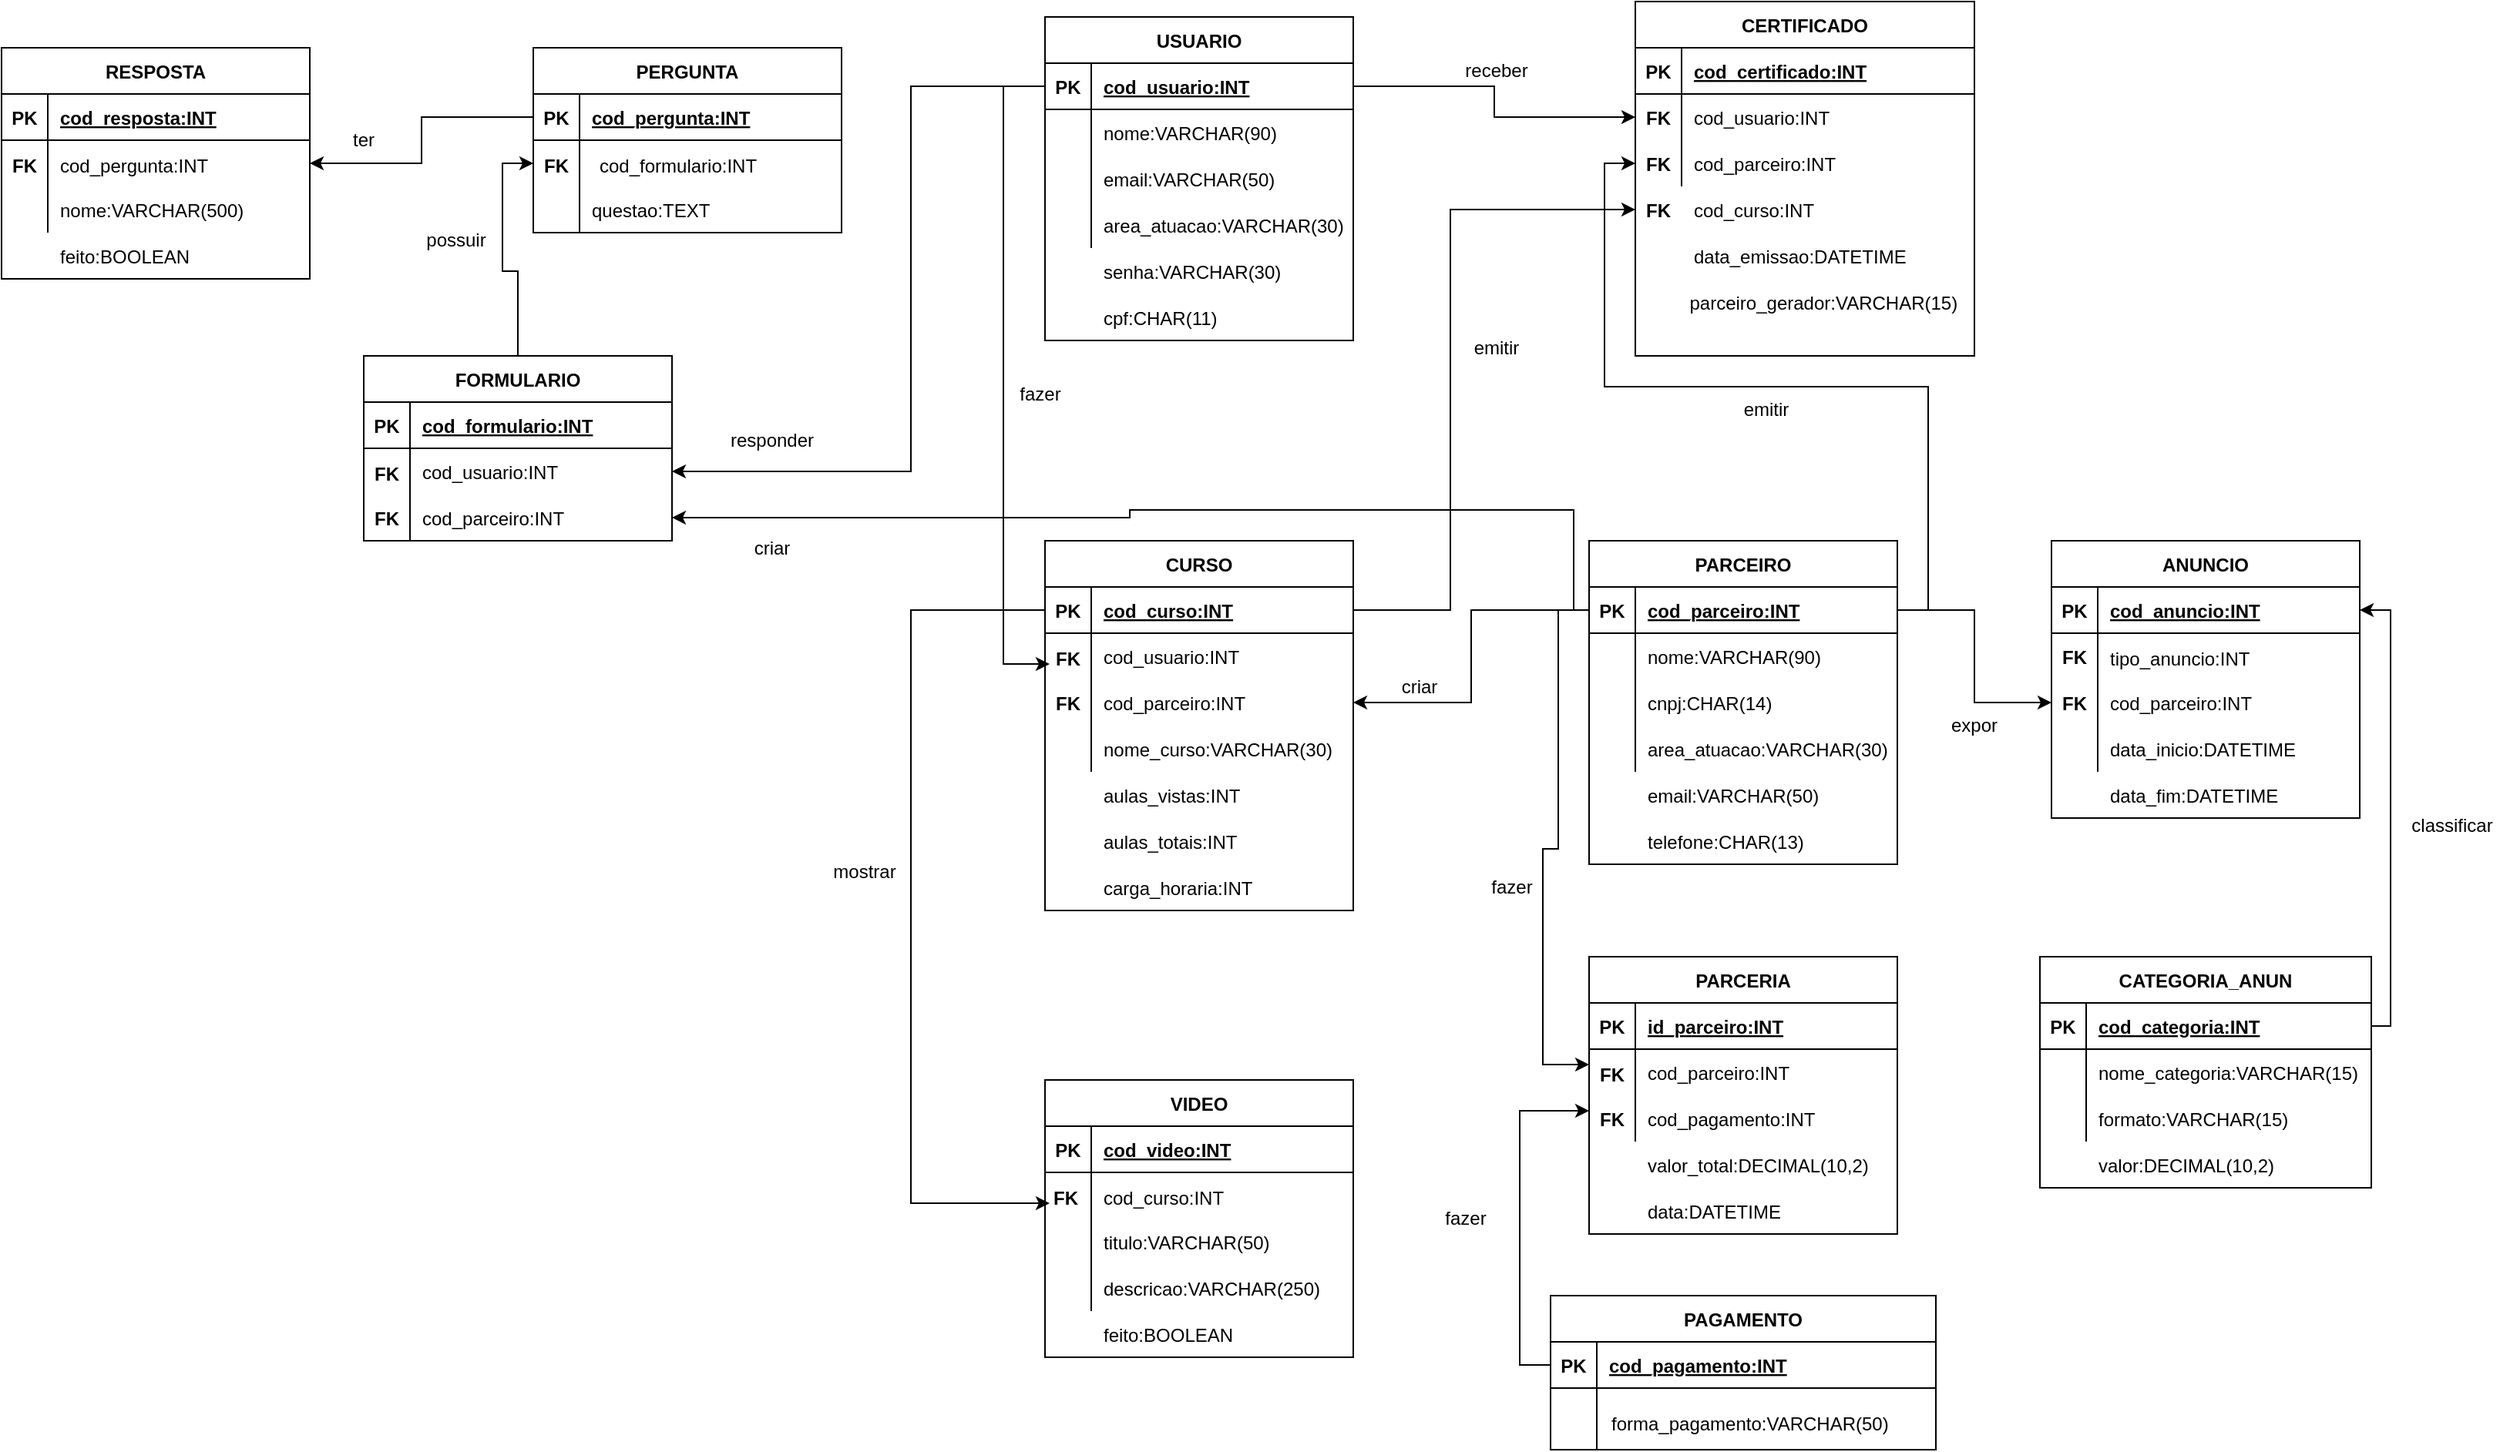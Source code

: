 <mxfile version="15.6.8" type="github">
  <diagram id="ImR3BAwTs6J8Pe2Ad4Fw" name="Page-1">
    <mxGraphModel dx="3357" dy="1896" grid="1" gridSize="10" guides="1" tooltips="1" connect="1" arrows="1" fold="1" page="1" pageScale="1" pageWidth="827" pageHeight="1169" math="0" shadow="0">
      <root>
        <mxCell id="0" />
        <mxCell id="1" parent="0" />
        <mxCell id="mDNEscnMqYSlZ4DGV-Y2-343" style="edgeStyle=orthogonalEdgeStyle;rounded=0;orthogonalLoop=1;jettySize=auto;html=1;exitX=0;exitY=0.5;exitDx=0;exitDy=0;" parent="1" source="mDNEscnMqYSlZ4DGV-Y2-2" edge="1">
          <mxGeometry relative="1" as="geometry">
            <mxPoint x="-410" y="-630" as="targetPoint" />
            <mxPoint x="-320" y="-810" as="sourcePoint" />
            <Array as="points">
              <mxPoint x="-440" y="-1005" />
              <mxPoint x="-440" y="-630" />
            </Array>
          </mxGeometry>
        </mxCell>
        <mxCell id="mDNEscnMqYSlZ4DGV-Y2-1" value="USUARIO" style="shape=table;startSize=30;container=1;collapsible=1;childLayout=tableLayout;fixedRows=1;rowLines=0;fontStyle=1;align=center;resizeLast=1;" parent="1" vertex="1">
          <mxGeometry x="-413" y="-1050" width="200" height="210" as="geometry" />
        </mxCell>
        <mxCell id="mDNEscnMqYSlZ4DGV-Y2-2" value="" style="shape=partialRectangle;collapsible=0;dropTarget=0;pointerEvents=0;fillColor=none;top=0;left=0;bottom=1;right=0;points=[[0,0.5],[1,0.5]];portConstraint=eastwest;" parent="mDNEscnMqYSlZ4DGV-Y2-1" vertex="1">
          <mxGeometry y="30" width="200" height="30" as="geometry" />
        </mxCell>
        <mxCell id="mDNEscnMqYSlZ4DGV-Y2-3" value="PK" style="shape=partialRectangle;connectable=0;fillColor=none;top=0;left=0;bottom=0;right=0;fontStyle=1;overflow=hidden;" parent="mDNEscnMqYSlZ4DGV-Y2-2" vertex="1">
          <mxGeometry width="30" height="30" as="geometry">
            <mxRectangle width="30" height="30" as="alternateBounds" />
          </mxGeometry>
        </mxCell>
        <mxCell id="mDNEscnMqYSlZ4DGV-Y2-4" value="cod_usuario:INT" style="shape=partialRectangle;connectable=0;fillColor=none;top=0;left=0;bottom=0;right=0;align=left;spacingLeft=6;fontStyle=5;overflow=hidden;" parent="mDNEscnMqYSlZ4DGV-Y2-2" vertex="1">
          <mxGeometry x="30" width="170" height="30" as="geometry">
            <mxRectangle width="170" height="30" as="alternateBounds" />
          </mxGeometry>
        </mxCell>
        <mxCell id="mDNEscnMqYSlZ4DGV-Y2-5" value="" style="shape=partialRectangle;collapsible=0;dropTarget=0;pointerEvents=0;fillColor=none;top=0;left=0;bottom=0;right=0;points=[[0,0.5],[1,0.5]];portConstraint=eastwest;" parent="mDNEscnMqYSlZ4DGV-Y2-1" vertex="1">
          <mxGeometry y="60" width="200" height="30" as="geometry" />
        </mxCell>
        <mxCell id="mDNEscnMqYSlZ4DGV-Y2-6" value="" style="shape=partialRectangle;connectable=0;fillColor=none;top=0;left=0;bottom=0;right=0;editable=1;overflow=hidden;" parent="mDNEscnMqYSlZ4DGV-Y2-5" vertex="1">
          <mxGeometry width="30" height="30" as="geometry">
            <mxRectangle width="30" height="30" as="alternateBounds" />
          </mxGeometry>
        </mxCell>
        <mxCell id="mDNEscnMqYSlZ4DGV-Y2-7" value="nome:VARCHAR(90)" style="shape=partialRectangle;connectable=0;fillColor=none;top=0;left=0;bottom=0;right=0;align=left;spacingLeft=6;overflow=hidden;" parent="mDNEscnMqYSlZ4DGV-Y2-5" vertex="1">
          <mxGeometry x="30" width="170" height="30" as="geometry">
            <mxRectangle width="170" height="30" as="alternateBounds" />
          </mxGeometry>
        </mxCell>
        <mxCell id="mDNEscnMqYSlZ4DGV-Y2-8" value="" style="shape=partialRectangle;collapsible=0;dropTarget=0;pointerEvents=0;fillColor=none;top=0;left=0;bottom=0;right=0;points=[[0,0.5],[1,0.5]];portConstraint=eastwest;" parent="mDNEscnMqYSlZ4DGV-Y2-1" vertex="1">
          <mxGeometry y="90" width="200" height="30" as="geometry" />
        </mxCell>
        <mxCell id="mDNEscnMqYSlZ4DGV-Y2-9" value="" style="shape=partialRectangle;connectable=0;fillColor=none;top=0;left=0;bottom=0;right=0;editable=1;overflow=hidden;" parent="mDNEscnMqYSlZ4DGV-Y2-8" vertex="1">
          <mxGeometry width="30" height="30" as="geometry">
            <mxRectangle width="30" height="30" as="alternateBounds" />
          </mxGeometry>
        </mxCell>
        <mxCell id="mDNEscnMqYSlZ4DGV-Y2-10" value="email:VARCHAR(50)" style="shape=partialRectangle;connectable=0;fillColor=none;top=0;left=0;bottom=0;right=0;align=left;spacingLeft=6;overflow=hidden;" parent="mDNEscnMqYSlZ4DGV-Y2-8" vertex="1">
          <mxGeometry x="30" width="170" height="30" as="geometry">
            <mxRectangle width="170" height="30" as="alternateBounds" />
          </mxGeometry>
        </mxCell>
        <mxCell id="mDNEscnMqYSlZ4DGV-Y2-11" value="" style="shape=partialRectangle;collapsible=0;dropTarget=0;pointerEvents=0;fillColor=none;top=0;left=0;bottom=0;right=0;points=[[0,0.5],[1,0.5]];portConstraint=eastwest;" parent="mDNEscnMqYSlZ4DGV-Y2-1" vertex="1">
          <mxGeometry y="120" width="200" height="30" as="geometry" />
        </mxCell>
        <mxCell id="mDNEscnMqYSlZ4DGV-Y2-12" value="" style="shape=partialRectangle;connectable=0;fillColor=none;top=0;left=0;bottom=0;right=0;editable=1;overflow=hidden;" parent="mDNEscnMqYSlZ4DGV-Y2-11" vertex="1">
          <mxGeometry width="30" height="30" as="geometry">
            <mxRectangle width="30" height="30" as="alternateBounds" />
          </mxGeometry>
        </mxCell>
        <mxCell id="mDNEscnMqYSlZ4DGV-Y2-13" value="area_atuacao:VARCHAR(30)" style="shape=partialRectangle;connectable=0;fillColor=none;top=0;left=0;bottom=0;right=0;align=left;spacingLeft=6;overflow=hidden;" parent="mDNEscnMqYSlZ4DGV-Y2-11" vertex="1">
          <mxGeometry x="30" width="170" height="30" as="geometry">
            <mxRectangle width="170" height="30" as="alternateBounds" />
          </mxGeometry>
        </mxCell>
        <mxCell id="mDNEscnMqYSlZ4DGV-Y2-14" value="" style="shape=partialRectangle;collapsible=0;dropTarget=0;pointerEvents=0;fillColor=none;top=0;left=0;bottom=0;right=0;points=[[0,0.5],[1,0.5]];portConstraint=eastwest;" parent="1" vertex="1">
          <mxGeometry x="-413" y="-900" width="200" height="30" as="geometry" />
        </mxCell>
        <mxCell id="mDNEscnMqYSlZ4DGV-Y2-15" value="" style="shape=partialRectangle;connectable=0;fillColor=none;top=0;left=0;bottom=0;right=0;editable=1;overflow=hidden;" parent="mDNEscnMqYSlZ4DGV-Y2-14" vertex="1">
          <mxGeometry width="30" height="30" as="geometry">
            <mxRectangle width="30" height="30" as="alternateBounds" />
          </mxGeometry>
        </mxCell>
        <mxCell id="mDNEscnMqYSlZ4DGV-Y2-16" value="senha:VARCHAR(30)" style="shape=partialRectangle;connectable=0;fillColor=none;top=0;left=0;bottom=0;right=0;align=left;spacingLeft=6;overflow=hidden;" parent="mDNEscnMqYSlZ4DGV-Y2-14" vertex="1">
          <mxGeometry x="30" width="170" height="30" as="geometry">
            <mxRectangle width="170" height="30" as="alternateBounds" />
          </mxGeometry>
        </mxCell>
        <mxCell id="mDNEscnMqYSlZ4DGV-Y2-17" value="" style="shape=partialRectangle;collapsible=0;dropTarget=0;pointerEvents=0;fillColor=none;top=0;left=0;bottom=0;right=0;points=[[0,0.5],[1,0.5]];portConstraint=eastwest;" parent="1" vertex="1">
          <mxGeometry x="-413" y="-870" width="200" height="30" as="geometry" />
        </mxCell>
        <mxCell id="mDNEscnMqYSlZ4DGV-Y2-18" value="" style="shape=partialRectangle;connectable=0;fillColor=none;top=0;left=0;bottom=0;right=0;editable=1;overflow=hidden;" parent="mDNEscnMqYSlZ4DGV-Y2-17" vertex="1">
          <mxGeometry width="30" height="30" as="geometry">
            <mxRectangle width="30" height="30" as="alternateBounds" />
          </mxGeometry>
        </mxCell>
        <mxCell id="mDNEscnMqYSlZ4DGV-Y2-19" value="cpf:CHAR(11)" style="shape=partialRectangle;connectable=0;fillColor=none;top=0;left=0;bottom=0;right=0;align=left;spacingLeft=6;overflow=hidden;" parent="mDNEscnMqYSlZ4DGV-Y2-17" vertex="1">
          <mxGeometry x="30" width="170" height="30" as="geometry">
            <mxRectangle width="170" height="30" as="alternateBounds" />
          </mxGeometry>
        </mxCell>
        <mxCell id="mDNEscnMqYSlZ4DGV-Y2-363" style="edgeStyle=orthogonalEdgeStyle;rounded=0;orthogonalLoop=1;jettySize=auto;html=1;entryX=0;entryY=0.5;entryDx=0;entryDy=0;exitX=1;exitY=0.5;exitDx=0;exitDy=0;" parent="1" source="mDNEscnMqYSlZ4DGV-Y2-21" target="mDNEscnMqYSlZ4DGV-Y2-82" edge="1">
          <mxGeometry relative="1" as="geometry">
            <Array as="points">
              <mxPoint x="-150" y="-665" />
              <mxPoint x="-150" y="-925" />
            </Array>
          </mxGeometry>
        </mxCell>
        <mxCell id="mDNEscnMqYSlZ4DGV-Y2-20" value="CURSO" style="shape=table;startSize=30;container=1;collapsible=1;childLayout=tableLayout;fixedRows=1;rowLines=0;fontStyle=1;align=center;resizeLast=1;" parent="1" vertex="1">
          <mxGeometry x="-413" y="-710" width="200" height="240" as="geometry">
            <mxRectangle x="-413" y="-710" width="80" height="30" as="alternateBounds" />
          </mxGeometry>
        </mxCell>
        <mxCell id="mDNEscnMqYSlZ4DGV-Y2-21" value="" style="shape=partialRectangle;collapsible=0;dropTarget=0;pointerEvents=0;fillColor=none;top=0;left=0;bottom=1;right=0;points=[[0,0.5],[1,0.5]];portConstraint=eastwest;" parent="mDNEscnMqYSlZ4DGV-Y2-20" vertex="1">
          <mxGeometry y="30" width="200" height="30" as="geometry" />
        </mxCell>
        <mxCell id="mDNEscnMqYSlZ4DGV-Y2-22" value="PK" style="shape=partialRectangle;connectable=0;fillColor=none;top=0;left=0;bottom=0;right=0;fontStyle=1;overflow=hidden;" parent="mDNEscnMqYSlZ4DGV-Y2-21" vertex="1">
          <mxGeometry width="30" height="30" as="geometry">
            <mxRectangle width="30" height="30" as="alternateBounds" />
          </mxGeometry>
        </mxCell>
        <mxCell id="mDNEscnMqYSlZ4DGV-Y2-23" value="cod_curso:INT" style="shape=partialRectangle;connectable=0;fillColor=none;top=0;left=0;bottom=0;right=0;align=left;spacingLeft=6;fontStyle=5;overflow=hidden;" parent="mDNEscnMqYSlZ4DGV-Y2-21" vertex="1">
          <mxGeometry x="30" width="170" height="30" as="geometry">
            <mxRectangle width="170" height="30" as="alternateBounds" />
          </mxGeometry>
        </mxCell>
        <mxCell id="mDNEscnMqYSlZ4DGV-Y2-24" value="" style="shape=partialRectangle;collapsible=0;dropTarget=0;pointerEvents=0;fillColor=none;top=0;left=0;bottom=0;right=0;points=[[0,0.5],[1,0.5]];portConstraint=eastwest;" parent="mDNEscnMqYSlZ4DGV-Y2-20" vertex="1">
          <mxGeometry y="60" width="200" height="30" as="geometry" />
        </mxCell>
        <mxCell id="mDNEscnMqYSlZ4DGV-Y2-25" value="&#xa;&#xa;&lt;span style=&quot;color: rgb(0, 0, 0); font-family: helvetica; font-size: 12px; font-style: normal; font-weight: 700; letter-spacing: normal; text-align: center; text-indent: 0px; text-transform: none; word-spacing: 0px; background-color: rgb(248, 249, 250); display: inline; float: none;&quot;&gt;PK&lt;/span&gt;&#xa;&#xa;" style="shape=partialRectangle;connectable=0;fillColor=none;top=0;left=0;bottom=0;right=0;editable=1;overflow=hidden;" parent="mDNEscnMqYSlZ4DGV-Y2-24" vertex="1">
          <mxGeometry width="30" height="30" as="geometry">
            <mxRectangle width="30" height="30" as="alternateBounds" />
          </mxGeometry>
        </mxCell>
        <mxCell id="mDNEscnMqYSlZ4DGV-Y2-26" value="cod_usuario:INT" style="shape=partialRectangle;connectable=0;fillColor=none;top=0;left=0;bottom=0;right=0;align=left;spacingLeft=6;overflow=hidden;" parent="mDNEscnMqYSlZ4DGV-Y2-24" vertex="1">
          <mxGeometry x="30" width="170" height="30" as="geometry">
            <mxRectangle width="170" height="30" as="alternateBounds" />
          </mxGeometry>
        </mxCell>
        <mxCell id="mDNEscnMqYSlZ4DGV-Y2-27" value="" style="shape=partialRectangle;collapsible=0;dropTarget=0;pointerEvents=0;fillColor=none;top=0;left=0;bottom=0;right=0;points=[[0,0.5],[1,0.5]];portConstraint=eastwest;" parent="mDNEscnMqYSlZ4DGV-Y2-20" vertex="1">
          <mxGeometry y="90" width="200" height="30" as="geometry" />
        </mxCell>
        <mxCell id="mDNEscnMqYSlZ4DGV-Y2-28" value="" style="shape=partialRectangle;connectable=0;fillColor=none;top=0;left=0;bottom=0;right=0;editable=1;overflow=hidden;" parent="mDNEscnMqYSlZ4DGV-Y2-27" vertex="1">
          <mxGeometry width="30" height="30" as="geometry">
            <mxRectangle width="30" height="30" as="alternateBounds" />
          </mxGeometry>
        </mxCell>
        <mxCell id="mDNEscnMqYSlZ4DGV-Y2-29" value="" style="shape=partialRectangle;connectable=0;fillColor=none;top=0;left=0;bottom=0;right=0;align=left;spacingLeft=6;overflow=hidden;" parent="mDNEscnMqYSlZ4DGV-Y2-27" vertex="1">
          <mxGeometry x="30" width="170" height="30" as="geometry">
            <mxRectangle width="170" height="30" as="alternateBounds" />
          </mxGeometry>
        </mxCell>
        <mxCell id="mDNEscnMqYSlZ4DGV-Y2-30" value="" style="shape=partialRectangle;collapsible=0;dropTarget=0;pointerEvents=0;fillColor=none;top=0;left=0;bottom=0;right=0;points=[[0,0.5],[1,0.5]];portConstraint=eastwest;" parent="mDNEscnMqYSlZ4DGV-Y2-20" vertex="1">
          <mxGeometry y="120" width="200" height="30" as="geometry" />
        </mxCell>
        <mxCell id="mDNEscnMqYSlZ4DGV-Y2-31" value="" style="shape=partialRectangle;connectable=0;fillColor=none;top=0;left=0;bottom=0;right=0;editable=1;overflow=hidden;" parent="mDNEscnMqYSlZ4DGV-Y2-30" vertex="1">
          <mxGeometry width="30" height="30" as="geometry">
            <mxRectangle width="30" height="30" as="alternateBounds" />
          </mxGeometry>
        </mxCell>
        <mxCell id="mDNEscnMqYSlZ4DGV-Y2-32" value="nome_curso:VARCHAR(30)" style="shape=partialRectangle;connectable=0;fillColor=none;top=0;left=0;bottom=0;right=0;align=left;spacingLeft=6;overflow=hidden;" parent="mDNEscnMqYSlZ4DGV-Y2-30" vertex="1">
          <mxGeometry x="30" width="170" height="30" as="geometry">
            <mxRectangle width="170" height="30" as="alternateBounds" />
          </mxGeometry>
        </mxCell>
        <mxCell id="mDNEscnMqYSlZ4DGV-Y2-33" value="" style="shape=partialRectangle;collapsible=0;dropTarget=0;pointerEvents=0;fillColor=none;top=0;left=0;bottom=0;right=0;points=[[0,0.5],[1,0.5]];portConstraint=eastwest;" parent="1" vertex="1">
          <mxGeometry x="-413" y="-560" width="200" height="30" as="geometry" />
        </mxCell>
        <mxCell id="mDNEscnMqYSlZ4DGV-Y2-34" value="" style="shape=partialRectangle;connectable=0;fillColor=none;top=0;left=0;bottom=0;right=0;editable=1;overflow=hidden;" parent="mDNEscnMqYSlZ4DGV-Y2-33" vertex="1">
          <mxGeometry width="30" height="30" as="geometry">
            <mxRectangle width="30" height="30" as="alternateBounds" />
          </mxGeometry>
        </mxCell>
        <mxCell id="mDNEscnMqYSlZ4DGV-Y2-35" value="aulas_vistas:INT" style="shape=partialRectangle;connectable=0;fillColor=none;top=0;left=0;bottom=0;right=0;align=left;spacingLeft=6;overflow=hidden;" parent="mDNEscnMqYSlZ4DGV-Y2-33" vertex="1">
          <mxGeometry x="30" width="170" height="30" as="geometry">
            <mxRectangle width="170" height="30" as="alternateBounds" />
          </mxGeometry>
        </mxCell>
        <mxCell id="mDNEscnMqYSlZ4DGV-Y2-36" value="" style="shape=partialRectangle;collapsible=0;dropTarget=0;pointerEvents=0;fillColor=none;top=0;left=0;bottom=0;right=0;points=[[0,0.5],[1,0.5]];portConstraint=eastwest;" parent="1" vertex="1">
          <mxGeometry x="-413" y="-530" width="200" height="30" as="geometry" />
        </mxCell>
        <mxCell id="mDNEscnMqYSlZ4DGV-Y2-37" value="" style="shape=partialRectangle;connectable=0;fillColor=none;top=0;left=0;bottom=0;right=0;editable=1;overflow=hidden;" parent="mDNEscnMqYSlZ4DGV-Y2-36" vertex="1">
          <mxGeometry width="30" height="30" as="geometry">
            <mxRectangle width="30" height="30" as="alternateBounds" />
          </mxGeometry>
        </mxCell>
        <mxCell id="mDNEscnMqYSlZ4DGV-Y2-38" value="aulas_totais:INT" style="shape=partialRectangle;connectable=0;fillColor=none;top=0;left=0;bottom=0;right=0;align=left;spacingLeft=6;overflow=hidden;" parent="mDNEscnMqYSlZ4DGV-Y2-36" vertex="1">
          <mxGeometry x="30" width="170" height="30" as="geometry">
            <mxRectangle width="170" height="30" as="alternateBounds" />
          </mxGeometry>
        </mxCell>
        <mxCell id="mDNEscnMqYSlZ4DGV-Y2-39" value="FK" style="shape=partialRectangle;connectable=0;fillColor=none;top=0;left=0;bottom=0;right=0;fontStyle=1;overflow=hidden;" parent="1" vertex="1">
          <mxGeometry x="-413" y="-649" width="30" height="30" as="geometry">
            <mxRectangle width="30" height="30" as="alternateBounds" />
          </mxGeometry>
        </mxCell>
        <mxCell id="mDNEscnMqYSlZ4DGV-Y2-40" value="FK" style="shape=partialRectangle;connectable=0;fillColor=none;top=0;left=0;bottom=0;right=0;fontStyle=1;overflow=hidden;" parent="1" vertex="1">
          <mxGeometry x="-413" y="-620" width="30" height="30" as="geometry">
            <mxRectangle width="30" height="30" as="alternateBounds" />
          </mxGeometry>
        </mxCell>
        <mxCell id="mDNEscnMqYSlZ4DGV-Y2-41" value="cod_parceiro:INT" style="shape=partialRectangle;connectable=0;fillColor=none;top=0;left=0;bottom=0;right=0;align=left;spacingLeft=6;overflow=hidden;" parent="1" vertex="1">
          <mxGeometry x="-383" y="-620" width="163" height="30" as="geometry">
            <mxRectangle width="170" height="30" as="alternateBounds" />
          </mxGeometry>
        </mxCell>
        <mxCell id="mDNEscnMqYSlZ4DGV-Y2-42" value="" style="shape=partialRectangle;collapsible=0;dropTarget=0;pointerEvents=0;fillColor=none;top=0;left=0;bottom=0;right=0;points=[[0,0.5],[1,0.5]];portConstraint=eastwest;" parent="1" vertex="1">
          <mxGeometry x="-413" y="-500" width="200" height="30" as="geometry" />
        </mxCell>
        <mxCell id="mDNEscnMqYSlZ4DGV-Y2-43" value="" style="shape=partialRectangle;connectable=0;fillColor=none;top=0;left=0;bottom=0;right=0;editable=1;overflow=hidden;" parent="mDNEscnMqYSlZ4DGV-Y2-42" vertex="1">
          <mxGeometry width="30" height="30" as="geometry">
            <mxRectangle width="30" height="30" as="alternateBounds" />
          </mxGeometry>
        </mxCell>
        <mxCell id="mDNEscnMqYSlZ4DGV-Y2-44" value="carga_horaria:INT" style="shape=partialRectangle;connectable=0;fillColor=none;top=0;left=0;bottom=0;right=0;align=left;spacingLeft=6;overflow=hidden;" parent="mDNEscnMqYSlZ4DGV-Y2-42" vertex="1">
          <mxGeometry x="30" width="170" height="30" as="geometry">
            <mxRectangle width="170" height="30" as="alternateBounds" />
          </mxGeometry>
        </mxCell>
        <mxCell id="mDNEscnMqYSlZ4DGV-Y2-45" value="VIDEO" style="shape=table;startSize=30;container=1;collapsible=1;childLayout=tableLayout;fixedRows=1;rowLines=0;fontStyle=1;align=center;resizeLast=1;" parent="1" vertex="1">
          <mxGeometry x="-413" y="-360" width="200" height="180" as="geometry" />
        </mxCell>
        <mxCell id="mDNEscnMqYSlZ4DGV-Y2-46" value="" style="shape=partialRectangle;collapsible=0;dropTarget=0;pointerEvents=0;fillColor=none;top=0;left=0;bottom=1;right=0;points=[[0,0.5],[1,0.5]];portConstraint=eastwest;" parent="mDNEscnMqYSlZ4DGV-Y2-45" vertex="1">
          <mxGeometry y="30" width="200" height="30" as="geometry" />
        </mxCell>
        <mxCell id="mDNEscnMqYSlZ4DGV-Y2-47" value="PK" style="shape=partialRectangle;connectable=0;fillColor=none;top=0;left=0;bottom=0;right=0;fontStyle=1;overflow=hidden;" parent="mDNEscnMqYSlZ4DGV-Y2-46" vertex="1">
          <mxGeometry width="30" height="30" as="geometry">
            <mxRectangle width="30" height="30" as="alternateBounds" />
          </mxGeometry>
        </mxCell>
        <mxCell id="mDNEscnMqYSlZ4DGV-Y2-48" value="cod_video:INT" style="shape=partialRectangle;connectable=0;fillColor=none;top=0;left=0;bottom=0;right=0;align=left;spacingLeft=6;fontStyle=5;overflow=hidden;" parent="mDNEscnMqYSlZ4DGV-Y2-46" vertex="1">
          <mxGeometry x="30" width="170" height="30" as="geometry">
            <mxRectangle width="170" height="30" as="alternateBounds" />
          </mxGeometry>
        </mxCell>
        <mxCell id="mDNEscnMqYSlZ4DGV-Y2-49" value="" style="shape=partialRectangle;collapsible=0;dropTarget=0;pointerEvents=0;fillColor=none;top=0;left=0;bottom=0;right=0;points=[[0,0.5],[1,0.5]];portConstraint=eastwest;" parent="mDNEscnMqYSlZ4DGV-Y2-45" vertex="1">
          <mxGeometry y="60" width="200" height="30" as="geometry" />
        </mxCell>
        <mxCell id="mDNEscnMqYSlZ4DGV-Y2-50" value="" style="shape=partialRectangle;connectable=0;fillColor=none;top=0;left=0;bottom=0;right=0;editable=1;overflow=hidden;" parent="mDNEscnMqYSlZ4DGV-Y2-49" vertex="1">
          <mxGeometry width="30" height="30" as="geometry">
            <mxRectangle width="30" height="30" as="alternateBounds" />
          </mxGeometry>
        </mxCell>
        <mxCell id="mDNEscnMqYSlZ4DGV-Y2-51" value="" style="shape=partialRectangle;connectable=0;fillColor=none;top=0;left=0;bottom=0;right=0;align=left;spacingLeft=6;overflow=hidden;" parent="mDNEscnMqYSlZ4DGV-Y2-49" vertex="1">
          <mxGeometry x="30" width="170" height="30" as="geometry">
            <mxRectangle width="170" height="30" as="alternateBounds" />
          </mxGeometry>
        </mxCell>
        <mxCell id="mDNEscnMqYSlZ4DGV-Y2-52" value="" style="shape=partialRectangle;collapsible=0;dropTarget=0;pointerEvents=0;fillColor=none;top=0;left=0;bottom=0;right=0;points=[[0,0.5],[1,0.5]];portConstraint=eastwest;" parent="mDNEscnMqYSlZ4DGV-Y2-45" vertex="1">
          <mxGeometry y="90" width="200" height="30" as="geometry" />
        </mxCell>
        <mxCell id="mDNEscnMqYSlZ4DGV-Y2-53" value="" style="shape=partialRectangle;connectable=0;fillColor=none;top=0;left=0;bottom=0;right=0;editable=1;overflow=hidden;" parent="mDNEscnMqYSlZ4DGV-Y2-52" vertex="1">
          <mxGeometry width="30" height="30" as="geometry">
            <mxRectangle width="30" height="30" as="alternateBounds" />
          </mxGeometry>
        </mxCell>
        <mxCell id="mDNEscnMqYSlZ4DGV-Y2-54" value="titulo:VARCHAR(50)" style="shape=partialRectangle;connectable=0;fillColor=none;top=0;left=0;bottom=0;right=0;align=left;spacingLeft=6;overflow=hidden;" parent="mDNEscnMqYSlZ4DGV-Y2-52" vertex="1">
          <mxGeometry x="30" width="170" height="30" as="geometry">
            <mxRectangle width="170" height="30" as="alternateBounds" />
          </mxGeometry>
        </mxCell>
        <mxCell id="mDNEscnMqYSlZ4DGV-Y2-55" value="" style="shape=partialRectangle;collapsible=0;dropTarget=0;pointerEvents=0;fillColor=none;top=0;left=0;bottom=0;right=0;points=[[0,0.5],[1,0.5]];portConstraint=eastwest;" parent="mDNEscnMqYSlZ4DGV-Y2-45" vertex="1">
          <mxGeometry y="120" width="200" height="30" as="geometry" />
        </mxCell>
        <mxCell id="mDNEscnMqYSlZ4DGV-Y2-56" value="" style="shape=partialRectangle;connectable=0;fillColor=none;top=0;left=0;bottom=0;right=0;editable=1;overflow=hidden;" parent="mDNEscnMqYSlZ4DGV-Y2-55" vertex="1">
          <mxGeometry width="30" height="30" as="geometry">
            <mxRectangle width="30" height="30" as="alternateBounds" />
          </mxGeometry>
        </mxCell>
        <mxCell id="mDNEscnMqYSlZ4DGV-Y2-57" value="descricao:VARCHAR(250)" style="shape=partialRectangle;connectable=0;fillColor=none;top=0;left=0;bottom=0;right=0;align=left;spacingLeft=6;overflow=hidden;" parent="mDNEscnMqYSlZ4DGV-Y2-55" vertex="1">
          <mxGeometry x="30" width="170" height="30" as="geometry">
            <mxRectangle width="170" height="30" as="alternateBounds" />
          </mxGeometry>
        </mxCell>
        <mxCell id="mDNEscnMqYSlZ4DGV-Y2-58" value="" style="shape=partialRectangle;collapsible=0;dropTarget=0;pointerEvents=0;fillColor=none;top=0;left=0;bottom=0;right=0;points=[[0,0.5],[1,0.5]];portConstraint=eastwest;" parent="1" vertex="1">
          <mxGeometry x="-413" y="-210" width="200" height="30" as="geometry" />
        </mxCell>
        <mxCell id="mDNEscnMqYSlZ4DGV-Y2-59" value="" style="shape=partialRectangle;connectable=0;fillColor=none;top=0;left=0;bottom=0;right=0;editable=1;overflow=hidden;" parent="mDNEscnMqYSlZ4DGV-Y2-58" vertex="1">
          <mxGeometry width="30" height="30" as="geometry">
            <mxRectangle width="30" height="30" as="alternateBounds" />
          </mxGeometry>
        </mxCell>
        <mxCell id="mDNEscnMqYSlZ4DGV-Y2-60" value="feito:BOOLEAN" style="shape=partialRectangle;connectable=0;fillColor=none;top=0;left=0;bottom=0;right=0;align=left;spacingLeft=6;overflow=hidden;" parent="mDNEscnMqYSlZ4DGV-Y2-58" vertex="1">
          <mxGeometry x="30" width="170" height="30" as="geometry">
            <mxRectangle width="170" height="30" as="alternateBounds" />
          </mxGeometry>
        </mxCell>
        <mxCell id="mDNEscnMqYSlZ4DGV-Y2-61" value="cod_curso:INT" style="shape=partialRectangle;connectable=0;fillColor=none;top=0;left=0;bottom=0;right=0;align=left;spacingLeft=6;overflow=hidden;" parent="1" vertex="1">
          <mxGeometry x="-383" y="-299" width="170" height="30" as="geometry">
            <mxRectangle width="170" height="30" as="alternateBounds" />
          </mxGeometry>
        </mxCell>
        <mxCell id="mDNEscnMqYSlZ4DGV-Y2-62" value="FK" style="shape=partialRectangle;connectable=0;fillColor=none;top=0;left=0;bottom=0;right=0;fontStyle=1;overflow=hidden;" parent="1" vertex="1">
          <mxGeometry x="-413" y="-299" width="27" height="30" as="geometry">
            <mxRectangle width="30" height="30" as="alternateBounds" />
          </mxGeometry>
        </mxCell>
        <mxCell id="mDNEscnMqYSlZ4DGV-Y2-63" value="CERTIFICADO" style="shape=table;startSize=30;container=1;collapsible=1;childLayout=tableLayout;fixedRows=1;rowLines=0;fontStyle=1;align=center;resizeLast=1;" parent="1" vertex="1">
          <mxGeometry x="-30" y="-1060" width="220" height="230" as="geometry" />
        </mxCell>
        <mxCell id="mDNEscnMqYSlZ4DGV-Y2-64" value="" style="shape=partialRectangle;collapsible=0;dropTarget=0;pointerEvents=0;fillColor=none;top=0;left=0;bottom=1;right=0;points=[[0,0.5],[1,0.5]];portConstraint=eastwest;" parent="mDNEscnMqYSlZ4DGV-Y2-63" vertex="1">
          <mxGeometry y="30" width="220" height="30" as="geometry" />
        </mxCell>
        <mxCell id="mDNEscnMqYSlZ4DGV-Y2-65" value="PK" style="shape=partialRectangle;connectable=0;fillColor=none;top=0;left=0;bottom=0;right=0;fontStyle=1;overflow=hidden;" parent="mDNEscnMqYSlZ4DGV-Y2-64" vertex="1">
          <mxGeometry width="30" height="30" as="geometry">
            <mxRectangle width="30" height="30" as="alternateBounds" />
          </mxGeometry>
        </mxCell>
        <mxCell id="mDNEscnMqYSlZ4DGV-Y2-66" value="cod_certificado:INT" style="shape=partialRectangle;connectable=0;fillColor=none;top=0;left=0;bottom=0;right=0;align=left;spacingLeft=6;fontStyle=5;overflow=hidden;" parent="mDNEscnMqYSlZ4DGV-Y2-64" vertex="1">
          <mxGeometry x="30" width="190" height="30" as="geometry">
            <mxRectangle width="190" height="30" as="alternateBounds" />
          </mxGeometry>
        </mxCell>
        <mxCell id="mDNEscnMqYSlZ4DGV-Y2-67" value="" style="shape=partialRectangle;collapsible=0;dropTarget=0;pointerEvents=0;fillColor=none;top=0;left=0;bottom=0;right=0;points=[[0,0.5],[1,0.5]];portConstraint=eastwest;" parent="mDNEscnMqYSlZ4DGV-Y2-63" vertex="1">
          <mxGeometry y="60" width="220" height="30" as="geometry" />
        </mxCell>
        <mxCell id="mDNEscnMqYSlZ4DGV-Y2-68" value="&#xa;&#xa;&lt;span style=&quot;color: rgb(0, 0, 0); font-family: helvetica; font-size: 12px; font-style: normal; font-weight: 700; letter-spacing: normal; text-align: center; text-indent: 0px; text-transform: none; word-spacing: 0px; background-color: rgb(248, 249, 250); display: inline; float: none;&quot;&gt;PK&lt;/span&gt;&#xa;&#xa;" style="shape=partialRectangle;connectable=0;fillColor=none;top=0;left=0;bottom=0;right=0;editable=1;overflow=hidden;" parent="mDNEscnMqYSlZ4DGV-Y2-67" vertex="1">
          <mxGeometry width="30" height="30" as="geometry">
            <mxRectangle width="30" height="30" as="alternateBounds" />
          </mxGeometry>
        </mxCell>
        <mxCell id="mDNEscnMqYSlZ4DGV-Y2-69" value="cod_usuario:INT" style="shape=partialRectangle;connectable=0;fillColor=none;top=0;left=0;bottom=0;right=0;align=left;spacingLeft=6;overflow=hidden;" parent="mDNEscnMqYSlZ4DGV-Y2-67" vertex="1">
          <mxGeometry x="30" width="190" height="30" as="geometry">
            <mxRectangle width="190" height="30" as="alternateBounds" />
          </mxGeometry>
        </mxCell>
        <mxCell id="mDNEscnMqYSlZ4DGV-Y2-70" value="" style="shape=partialRectangle;collapsible=0;dropTarget=0;pointerEvents=0;fillColor=none;top=0;left=0;bottom=0;right=0;points=[[0,0.5],[1,0.5]];portConstraint=eastwest;" parent="mDNEscnMqYSlZ4DGV-Y2-63" vertex="1">
          <mxGeometry y="90" width="220" height="30" as="geometry" />
        </mxCell>
        <mxCell id="mDNEscnMqYSlZ4DGV-Y2-71" value="" style="shape=partialRectangle;connectable=0;fillColor=none;top=0;left=0;bottom=0;right=0;editable=1;overflow=hidden;" parent="mDNEscnMqYSlZ4DGV-Y2-70" vertex="1">
          <mxGeometry width="30" height="30" as="geometry">
            <mxRectangle width="30" height="30" as="alternateBounds" />
          </mxGeometry>
        </mxCell>
        <mxCell id="mDNEscnMqYSlZ4DGV-Y2-72" value="" style="shape=partialRectangle;connectable=0;fillColor=none;top=0;left=0;bottom=0;right=0;align=left;spacingLeft=6;overflow=hidden;" parent="mDNEscnMqYSlZ4DGV-Y2-70" vertex="1">
          <mxGeometry x="30" width="190" height="30" as="geometry">
            <mxRectangle width="190" height="30" as="alternateBounds" />
          </mxGeometry>
        </mxCell>
        <mxCell id="mDNEscnMqYSlZ4DGV-Y2-73" value="" style="shape=partialRectangle;collapsible=0;dropTarget=0;pointerEvents=0;fillColor=none;top=0;left=0;bottom=0;right=0;points=[[0,0.5],[1,0.5]];portConstraint=eastwest;" parent="1" vertex="1">
          <mxGeometry x="-30" y="-910" width="200" height="30" as="geometry" />
        </mxCell>
        <mxCell id="mDNEscnMqYSlZ4DGV-Y2-74" value="" style="shape=partialRectangle;connectable=0;fillColor=none;top=0;left=0;bottom=0;right=0;editable=1;overflow=hidden;" parent="mDNEscnMqYSlZ4DGV-Y2-73" vertex="1">
          <mxGeometry width="30" height="30" as="geometry">
            <mxRectangle width="30" height="30" as="alternateBounds" />
          </mxGeometry>
        </mxCell>
        <mxCell id="mDNEscnMqYSlZ4DGV-Y2-75" value="data_emissao:DATETIME" style="shape=partialRectangle;connectable=0;fillColor=none;top=0;left=0;bottom=0;right=0;align=left;spacingLeft=6;overflow=hidden;" parent="mDNEscnMqYSlZ4DGV-Y2-73" vertex="1">
          <mxGeometry x="30" width="170" height="30" as="geometry">
            <mxRectangle width="170" height="30" as="alternateBounds" />
          </mxGeometry>
        </mxCell>
        <mxCell id="mDNEscnMqYSlZ4DGV-Y2-76" value="" style="shape=partialRectangle;collapsible=0;dropTarget=0;pointerEvents=0;fillColor=none;top=0;left=0;bottom=0;right=0;points=[[0,0.5],[1,0.5]];portConstraint=eastwest;" parent="1" vertex="1">
          <mxGeometry x="-35" y="-880" width="215" height="30" as="geometry" />
        </mxCell>
        <mxCell id="mDNEscnMqYSlZ4DGV-Y2-77" value="" style="shape=partialRectangle;connectable=0;fillColor=none;top=0;left=0;bottom=0;right=0;editable=1;overflow=hidden;" parent="mDNEscnMqYSlZ4DGV-Y2-76" vertex="1">
          <mxGeometry width="32.25" height="30" as="geometry">
            <mxRectangle width="30" height="30" as="alternateBounds" />
          </mxGeometry>
        </mxCell>
        <mxCell id="mDNEscnMqYSlZ4DGV-Y2-78" value="parceiro_gerador:VARCHAR(15)" style="shape=partialRectangle;connectable=0;fillColor=none;top=0;left=0;bottom=0;right=0;align=left;spacingLeft=6;overflow=hidden;" parent="mDNEscnMqYSlZ4DGV-Y2-76" vertex="1">
          <mxGeometry x="32.25" width="182.75" height="30" as="geometry">
            <mxRectangle width="170" height="30" as="alternateBounds" />
          </mxGeometry>
        </mxCell>
        <mxCell id="mDNEscnMqYSlZ4DGV-Y2-79" value="FK" style="shape=partialRectangle;connectable=0;fillColor=none;top=0;left=0;bottom=0;right=0;fontStyle=1;overflow=hidden;" parent="1" vertex="1">
          <mxGeometry x="-25" y="-1000" width="20" height="30" as="geometry">
            <mxRectangle width="30" height="30" as="alternateBounds" />
          </mxGeometry>
        </mxCell>
        <mxCell id="mDNEscnMqYSlZ4DGV-Y2-80" value="FK" style="shape=partialRectangle;connectable=0;fillColor=none;top=0;left=0;bottom=0;right=0;fontStyle=1;overflow=hidden;" parent="1" vertex="1">
          <mxGeometry x="-25" y="-970" width="20" height="30" as="geometry">
            <mxRectangle width="30" height="30" as="alternateBounds" />
          </mxGeometry>
        </mxCell>
        <mxCell id="mDNEscnMqYSlZ4DGV-Y2-81" value="cod_parceiro:INT" style="shape=partialRectangle;connectable=0;fillColor=none;top=0;left=0;bottom=0;right=0;align=left;spacingLeft=6;overflow=hidden;" parent="1" vertex="1">
          <mxGeometry y="-970" width="170" height="30" as="geometry">
            <mxRectangle width="170" height="30" as="alternateBounds" />
          </mxGeometry>
        </mxCell>
        <mxCell id="mDNEscnMqYSlZ4DGV-Y2-82" value="" style="shape=partialRectangle;collapsible=0;dropTarget=0;pointerEvents=0;fillColor=none;top=0;left=0;bottom=0;right=0;points=[[0,0.5],[1,0.5]];portConstraint=eastwest;" parent="1" vertex="1">
          <mxGeometry x="-30" y="-940" width="200" height="30" as="geometry" />
        </mxCell>
        <mxCell id="mDNEscnMqYSlZ4DGV-Y2-83" value="" style="shape=partialRectangle;connectable=0;fillColor=none;top=0;left=0;bottom=0;right=0;editable=1;overflow=hidden;" parent="mDNEscnMqYSlZ4DGV-Y2-82" vertex="1">
          <mxGeometry width="30" height="30" as="geometry">
            <mxRectangle width="30" height="30" as="alternateBounds" />
          </mxGeometry>
        </mxCell>
        <mxCell id="mDNEscnMqYSlZ4DGV-Y2-84" value="cod_curso:INT" style="shape=partialRectangle;connectable=0;fillColor=none;top=0;left=0;bottom=0;right=0;align=left;spacingLeft=6;overflow=hidden;" parent="mDNEscnMqYSlZ4DGV-Y2-82" vertex="1">
          <mxGeometry x="30" width="170" height="30" as="geometry">
            <mxRectangle width="170" height="30" as="alternateBounds" />
          </mxGeometry>
        </mxCell>
        <mxCell id="mDNEscnMqYSlZ4DGV-Y2-85" value="FK" style="shape=partialRectangle;connectable=0;fillColor=none;top=0;left=0;bottom=0;right=0;fontStyle=1;overflow=hidden;" parent="1" vertex="1">
          <mxGeometry x="-25" y="-940" width="20" height="30" as="geometry">
            <mxRectangle width="30" height="30" as="alternateBounds" />
          </mxGeometry>
        </mxCell>
        <mxCell id="mDNEscnMqYSlZ4DGV-Y2-86" value="ANUNCIO" style="shape=table;startSize=30;container=1;collapsible=1;childLayout=tableLayout;fixedRows=1;rowLines=0;fontStyle=1;align=center;resizeLast=1;" parent="1" vertex="1">
          <mxGeometry x="240" y="-710" width="200" height="180" as="geometry">
            <mxRectangle x="470" y="456.32" width="90" height="30" as="alternateBounds" />
          </mxGeometry>
        </mxCell>
        <mxCell id="mDNEscnMqYSlZ4DGV-Y2-87" value="" style="shape=partialRectangle;collapsible=0;dropTarget=0;pointerEvents=0;fillColor=none;top=0;left=0;bottom=1;right=0;points=[[0,0.5],[1,0.5]];portConstraint=eastwest;" parent="mDNEscnMqYSlZ4DGV-Y2-86" vertex="1">
          <mxGeometry y="30" width="200" height="30" as="geometry" />
        </mxCell>
        <mxCell id="mDNEscnMqYSlZ4DGV-Y2-88" value="PK" style="shape=partialRectangle;connectable=0;fillColor=none;top=0;left=0;bottom=0;right=0;fontStyle=1;overflow=hidden;" parent="mDNEscnMqYSlZ4DGV-Y2-87" vertex="1">
          <mxGeometry width="30" height="30" as="geometry">
            <mxRectangle width="30" height="30" as="alternateBounds" />
          </mxGeometry>
        </mxCell>
        <mxCell id="mDNEscnMqYSlZ4DGV-Y2-89" value="cod_anuncio:INT" style="shape=partialRectangle;connectable=0;fillColor=none;top=0;left=0;bottom=0;right=0;align=left;spacingLeft=6;fontStyle=5;overflow=hidden;" parent="mDNEscnMqYSlZ4DGV-Y2-87" vertex="1">
          <mxGeometry x="30" width="170" height="30" as="geometry">
            <mxRectangle width="170" height="30" as="alternateBounds" />
          </mxGeometry>
        </mxCell>
        <mxCell id="mDNEscnMqYSlZ4DGV-Y2-90" value="" style="shape=partialRectangle;collapsible=0;dropTarget=0;pointerEvents=0;fillColor=none;top=0;left=0;bottom=0;right=0;points=[[0,0.5],[1,0.5]];portConstraint=eastwest;" parent="mDNEscnMqYSlZ4DGV-Y2-86" vertex="1">
          <mxGeometry y="60" width="200" height="30" as="geometry" />
        </mxCell>
        <mxCell id="mDNEscnMqYSlZ4DGV-Y2-91" value="" style="shape=partialRectangle;connectable=0;fillColor=none;top=0;left=0;bottom=0;right=0;editable=1;overflow=hidden;" parent="mDNEscnMqYSlZ4DGV-Y2-90" vertex="1">
          <mxGeometry width="30" height="30" as="geometry">
            <mxRectangle width="30" height="30" as="alternateBounds" />
          </mxGeometry>
        </mxCell>
        <mxCell id="mDNEscnMqYSlZ4DGV-Y2-92" value="" style="shape=partialRectangle;connectable=0;fillColor=none;top=0;left=0;bottom=0;right=0;align=left;spacingLeft=6;overflow=hidden;" parent="mDNEscnMqYSlZ4DGV-Y2-90" vertex="1">
          <mxGeometry x="30" width="170" height="30" as="geometry">
            <mxRectangle width="170" height="30" as="alternateBounds" />
          </mxGeometry>
        </mxCell>
        <mxCell id="mDNEscnMqYSlZ4DGV-Y2-93" value="" style="shape=partialRectangle;collapsible=0;dropTarget=0;pointerEvents=0;fillColor=none;top=0;left=0;bottom=0;right=0;points=[[0,0.5],[1,0.5]];portConstraint=eastwest;" parent="mDNEscnMqYSlZ4DGV-Y2-86" vertex="1">
          <mxGeometry y="90" width="200" height="30" as="geometry" />
        </mxCell>
        <mxCell id="mDNEscnMqYSlZ4DGV-Y2-94" value="" style="shape=partialRectangle;connectable=0;fillColor=none;top=0;left=0;bottom=0;right=0;editable=1;overflow=hidden;" parent="mDNEscnMqYSlZ4DGV-Y2-93" vertex="1">
          <mxGeometry width="30" height="30" as="geometry">
            <mxRectangle width="30" height="30" as="alternateBounds" />
          </mxGeometry>
        </mxCell>
        <mxCell id="mDNEscnMqYSlZ4DGV-Y2-95" value="cod_parceiro:INT" style="shape=partialRectangle;connectable=0;fillColor=none;top=0;left=0;bottom=0;right=0;align=left;spacingLeft=6;overflow=hidden;" parent="mDNEscnMqYSlZ4DGV-Y2-93" vertex="1">
          <mxGeometry x="30" width="170" height="30" as="geometry">
            <mxRectangle width="170" height="30" as="alternateBounds" />
          </mxGeometry>
        </mxCell>
        <mxCell id="mDNEscnMqYSlZ4DGV-Y2-96" value="" style="shape=partialRectangle;collapsible=0;dropTarget=0;pointerEvents=0;fillColor=none;top=0;left=0;bottom=0;right=0;points=[[0,0.5],[1,0.5]];portConstraint=eastwest;" parent="mDNEscnMqYSlZ4DGV-Y2-86" vertex="1">
          <mxGeometry y="120" width="200" height="30" as="geometry" />
        </mxCell>
        <mxCell id="mDNEscnMqYSlZ4DGV-Y2-97" value="" style="shape=partialRectangle;connectable=0;fillColor=none;top=0;left=0;bottom=0;right=0;editable=1;overflow=hidden;" parent="mDNEscnMqYSlZ4DGV-Y2-96" vertex="1">
          <mxGeometry width="30" height="30" as="geometry">
            <mxRectangle width="30" height="30" as="alternateBounds" />
          </mxGeometry>
        </mxCell>
        <mxCell id="mDNEscnMqYSlZ4DGV-Y2-98" value="data_inicio:DATETIME" style="shape=partialRectangle;connectable=0;fillColor=none;top=0;left=0;bottom=0;right=0;align=left;spacingLeft=6;overflow=hidden;" parent="mDNEscnMqYSlZ4DGV-Y2-96" vertex="1">
          <mxGeometry x="30" width="170" height="30" as="geometry">
            <mxRectangle width="170" height="30" as="alternateBounds" />
          </mxGeometry>
        </mxCell>
        <mxCell id="mDNEscnMqYSlZ4DGV-Y2-99" value="" style="shape=partialRectangle;collapsible=0;dropTarget=0;pointerEvents=0;fillColor=none;top=0;left=0;bottom=0;right=0;points=[[0,0.5],[1,0.5]];portConstraint=eastwest;" parent="1" vertex="1">
          <mxGeometry x="240" y="-560" width="200" height="30" as="geometry" />
        </mxCell>
        <mxCell id="mDNEscnMqYSlZ4DGV-Y2-100" value="" style="shape=partialRectangle;connectable=0;fillColor=none;top=0;left=0;bottom=0;right=0;editable=1;overflow=hidden;" parent="mDNEscnMqYSlZ4DGV-Y2-99" vertex="1">
          <mxGeometry width="30" height="30" as="geometry">
            <mxRectangle width="30" height="30" as="alternateBounds" />
          </mxGeometry>
        </mxCell>
        <mxCell id="mDNEscnMqYSlZ4DGV-Y2-101" value="data_fim:DATETIME" style="shape=partialRectangle;connectable=0;fillColor=none;top=0;left=0;bottom=0;right=0;align=left;spacingLeft=6;overflow=hidden;" parent="mDNEscnMqYSlZ4DGV-Y2-99" vertex="1">
          <mxGeometry x="30" width="170" height="30" as="geometry">
            <mxRectangle width="170" height="30" as="alternateBounds" />
          </mxGeometry>
        </mxCell>
        <mxCell id="mDNEscnMqYSlZ4DGV-Y2-102" value="tipo_anuncio:INT" style="shape=partialRectangle;connectable=0;fillColor=none;top=0;left=0;bottom=0;right=0;align=left;spacingLeft=6;overflow=hidden;" parent="1" vertex="1">
          <mxGeometry x="270" y="-649" width="170" height="30" as="geometry">
            <mxRectangle width="170" height="30" as="alternateBounds" />
          </mxGeometry>
        </mxCell>
        <mxCell id="mDNEscnMqYSlZ4DGV-Y2-103" value="FK" style="shape=partialRectangle;connectable=0;fillColor=none;top=0;left=0;bottom=0;right=0;fontStyle=1;overflow=hidden;" parent="1" vertex="1">
          <mxGeometry x="245" y="-650" width="20" height="30" as="geometry">
            <mxRectangle width="30" height="30" as="alternateBounds" />
          </mxGeometry>
        </mxCell>
        <mxCell id="mDNEscnMqYSlZ4DGV-Y2-104" value="FK" style="shape=partialRectangle;connectable=0;fillColor=none;top=0;left=0;bottom=0;right=0;fontStyle=1;overflow=hidden;" parent="1" vertex="1">
          <mxGeometry x="245" y="-620" width="20" height="30" as="geometry">
            <mxRectangle width="30" height="30" as="alternateBounds" />
          </mxGeometry>
        </mxCell>
        <mxCell id="mDNEscnMqYSlZ4DGV-Y2-105" value="CATEGORIA_ANUN" style="shape=table;startSize=30;container=1;collapsible=1;childLayout=tableLayout;fixedRows=1;rowLines=0;fontStyle=1;align=center;resizeLast=1;" parent="1" vertex="1">
          <mxGeometry x="232.5" y="-440" width="215" height="150" as="geometry" />
        </mxCell>
        <mxCell id="mDNEscnMqYSlZ4DGV-Y2-106" value="" style="shape=partialRectangle;collapsible=0;dropTarget=0;pointerEvents=0;fillColor=none;top=0;left=0;bottom=1;right=0;points=[[0,0.5],[1,0.5]];portConstraint=eastwest;" parent="mDNEscnMqYSlZ4DGV-Y2-105" vertex="1">
          <mxGeometry y="30" width="215" height="30" as="geometry" />
        </mxCell>
        <mxCell id="mDNEscnMqYSlZ4DGV-Y2-107" value="PK" style="shape=partialRectangle;connectable=0;fillColor=none;top=0;left=0;bottom=0;right=0;fontStyle=1;overflow=hidden;" parent="mDNEscnMqYSlZ4DGV-Y2-106" vertex="1">
          <mxGeometry width="30" height="30" as="geometry">
            <mxRectangle width="30" height="30" as="alternateBounds" />
          </mxGeometry>
        </mxCell>
        <mxCell id="mDNEscnMqYSlZ4DGV-Y2-108" value="cod_categoria:INT" style="shape=partialRectangle;connectable=0;fillColor=none;top=0;left=0;bottom=0;right=0;align=left;spacingLeft=6;fontStyle=5;overflow=hidden;" parent="mDNEscnMqYSlZ4DGV-Y2-106" vertex="1">
          <mxGeometry x="30" width="185" height="30" as="geometry">
            <mxRectangle width="185" height="30" as="alternateBounds" />
          </mxGeometry>
        </mxCell>
        <mxCell id="mDNEscnMqYSlZ4DGV-Y2-109" value="" style="shape=partialRectangle;collapsible=0;dropTarget=0;pointerEvents=0;fillColor=none;top=0;left=0;bottom=0;right=0;points=[[0,0.5],[1,0.5]];portConstraint=eastwest;" parent="mDNEscnMqYSlZ4DGV-Y2-105" vertex="1">
          <mxGeometry y="60" width="215" height="30" as="geometry" />
        </mxCell>
        <mxCell id="mDNEscnMqYSlZ4DGV-Y2-110" value="" style="shape=partialRectangle;connectable=0;fillColor=none;top=0;left=0;bottom=0;right=0;editable=1;overflow=hidden;" parent="mDNEscnMqYSlZ4DGV-Y2-109" vertex="1">
          <mxGeometry width="30" height="30" as="geometry">
            <mxRectangle width="30" height="30" as="alternateBounds" />
          </mxGeometry>
        </mxCell>
        <mxCell id="mDNEscnMqYSlZ4DGV-Y2-111" value="nome_categoria:VARCHAR(15)" style="shape=partialRectangle;connectable=0;fillColor=none;top=0;left=0;bottom=0;right=0;align=left;spacingLeft=6;overflow=hidden;" parent="mDNEscnMqYSlZ4DGV-Y2-109" vertex="1">
          <mxGeometry x="30" width="185" height="30" as="geometry">
            <mxRectangle width="185" height="30" as="alternateBounds" />
          </mxGeometry>
        </mxCell>
        <mxCell id="mDNEscnMqYSlZ4DGV-Y2-112" value="" style="shape=partialRectangle;collapsible=0;dropTarget=0;pointerEvents=0;fillColor=none;top=0;left=0;bottom=0;right=0;points=[[0,0.5],[1,0.5]];portConstraint=eastwest;" parent="mDNEscnMqYSlZ4DGV-Y2-105" vertex="1">
          <mxGeometry y="90" width="215" height="30" as="geometry" />
        </mxCell>
        <mxCell id="mDNEscnMqYSlZ4DGV-Y2-113" value="" style="shape=partialRectangle;connectable=0;fillColor=none;top=0;left=0;bottom=0;right=0;editable=1;overflow=hidden;" parent="mDNEscnMqYSlZ4DGV-Y2-112" vertex="1">
          <mxGeometry width="30" height="30" as="geometry">
            <mxRectangle width="30" height="30" as="alternateBounds" />
          </mxGeometry>
        </mxCell>
        <mxCell id="mDNEscnMqYSlZ4DGV-Y2-114" value="formato:VARCHAR(15)" style="shape=partialRectangle;connectable=0;fillColor=none;top=0;left=0;bottom=0;right=0;align=left;spacingLeft=6;overflow=hidden;" parent="mDNEscnMqYSlZ4DGV-Y2-112" vertex="1">
          <mxGeometry x="30" width="185" height="30" as="geometry">
            <mxRectangle width="185" height="30" as="alternateBounds" />
          </mxGeometry>
        </mxCell>
        <mxCell id="mDNEscnMqYSlZ4DGV-Y2-115" value="PARCEIRO" style="shape=table;startSize=30;container=1;collapsible=1;childLayout=tableLayout;fixedRows=1;rowLines=0;fontStyle=1;align=center;resizeLast=1;" parent="1" vertex="1">
          <mxGeometry x="-60" y="-710" width="200" height="210" as="geometry" />
        </mxCell>
        <mxCell id="mDNEscnMqYSlZ4DGV-Y2-116" value="" style="shape=partialRectangle;collapsible=0;dropTarget=0;pointerEvents=0;fillColor=none;top=0;left=0;bottom=1;right=0;points=[[0,0.5],[1,0.5]];portConstraint=eastwest;" parent="mDNEscnMqYSlZ4DGV-Y2-115" vertex="1">
          <mxGeometry y="30" width="200" height="30" as="geometry" />
        </mxCell>
        <mxCell id="mDNEscnMqYSlZ4DGV-Y2-117" value="PK" style="shape=partialRectangle;connectable=0;fillColor=none;top=0;left=0;bottom=0;right=0;fontStyle=1;overflow=hidden;" parent="mDNEscnMqYSlZ4DGV-Y2-116" vertex="1">
          <mxGeometry width="30" height="30" as="geometry">
            <mxRectangle width="30" height="30" as="alternateBounds" />
          </mxGeometry>
        </mxCell>
        <mxCell id="mDNEscnMqYSlZ4DGV-Y2-118" value="cod_parceiro:INT" style="shape=partialRectangle;connectable=0;fillColor=none;top=0;left=0;bottom=0;right=0;align=left;spacingLeft=6;fontStyle=5;overflow=hidden;" parent="mDNEscnMqYSlZ4DGV-Y2-116" vertex="1">
          <mxGeometry x="30" width="170" height="30" as="geometry">
            <mxRectangle width="170" height="30" as="alternateBounds" />
          </mxGeometry>
        </mxCell>
        <mxCell id="mDNEscnMqYSlZ4DGV-Y2-119" value="" style="shape=partialRectangle;collapsible=0;dropTarget=0;pointerEvents=0;fillColor=none;top=0;left=0;bottom=0;right=0;points=[[0,0.5],[1,0.5]];portConstraint=eastwest;" parent="mDNEscnMqYSlZ4DGV-Y2-115" vertex="1">
          <mxGeometry y="60" width="200" height="30" as="geometry" />
        </mxCell>
        <mxCell id="mDNEscnMqYSlZ4DGV-Y2-120" value="" style="shape=partialRectangle;connectable=0;fillColor=none;top=0;left=0;bottom=0;right=0;editable=1;overflow=hidden;" parent="mDNEscnMqYSlZ4DGV-Y2-119" vertex="1">
          <mxGeometry width="30" height="30" as="geometry">
            <mxRectangle width="30" height="30" as="alternateBounds" />
          </mxGeometry>
        </mxCell>
        <mxCell id="mDNEscnMqYSlZ4DGV-Y2-121" value="nome:VARCHAR(90)" style="shape=partialRectangle;connectable=0;fillColor=none;top=0;left=0;bottom=0;right=0;align=left;spacingLeft=6;overflow=hidden;" parent="mDNEscnMqYSlZ4DGV-Y2-119" vertex="1">
          <mxGeometry x="30" width="170" height="30" as="geometry">
            <mxRectangle width="170" height="30" as="alternateBounds" />
          </mxGeometry>
        </mxCell>
        <mxCell id="mDNEscnMqYSlZ4DGV-Y2-122" value="" style="shape=partialRectangle;collapsible=0;dropTarget=0;pointerEvents=0;fillColor=none;top=0;left=0;bottom=0;right=0;points=[[0,0.5],[1,0.5]];portConstraint=eastwest;" parent="mDNEscnMqYSlZ4DGV-Y2-115" vertex="1">
          <mxGeometry y="90" width="200" height="30" as="geometry" />
        </mxCell>
        <mxCell id="mDNEscnMqYSlZ4DGV-Y2-123" value="" style="shape=partialRectangle;connectable=0;fillColor=none;top=0;left=0;bottom=0;right=0;editable=1;overflow=hidden;" parent="mDNEscnMqYSlZ4DGV-Y2-122" vertex="1">
          <mxGeometry width="30" height="30" as="geometry">
            <mxRectangle width="30" height="30" as="alternateBounds" />
          </mxGeometry>
        </mxCell>
        <mxCell id="mDNEscnMqYSlZ4DGV-Y2-124" value="cnpj:CHAR(14)" style="shape=partialRectangle;connectable=0;fillColor=none;top=0;left=0;bottom=0;right=0;align=left;spacingLeft=6;overflow=hidden;" parent="mDNEscnMqYSlZ4DGV-Y2-122" vertex="1">
          <mxGeometry x="30" width="170" height="30" as="geometry">
            <mxRectangle width="170" height="30" as="alternateBounds" />
          </mxGeometry>
        </mxCell>
        <mxCell id="mDNEscnMqYSlZ4DGV-Y2-125" value="" style="shape=partialRectangle;collapsible=0;dropTarget=0;pointerEvents=0;fillColor=none;top=0;left=0;bottom=0;right=0;points=[[0,0.5],[1,0.5]];portConstraint=eastwest;" parent="mDNEscnMqYSlZ4DGV-Y2-115" vertex="1">
          <mxGeometry y="120" width="200" height="30" as="geometry" />
        </mxCell>
        <mxCell id="mDNEscnMqYSlZ4DGV-Y2-126" value="" style="shape=partialRectangle;connectable=0;fillColor=none;top=0;left=0;bottom=0;right=0;editable=1;overflow=hidden;" parent="mDNEscnMqYSlZ4DGV-Y2-125" vertex="1">
          <mxGeometry width="30" height="30" as="geometry">
            <mxRectangle width="30" height="30" as="alternateBounds" />
          </mxGeometry>
        </mxCell>
        <mxCell id="mDNEscnMqYSlZ4DGV-Y2-127" value="area_atuacao:VARCHAR(30)" style="shape=partialRectangle;connectable=0;fillColor=none;top=0;left=0;bottom=0;right=0;align=left;spacingLeft=6;overflow=hidden;" parent="mDNEscnMqYSlZ4DGV-Y2-125" vertex="1">
          <mxGeometry x="30" width="170" height="30" as="geometry">
            <mxRectangle width="170" height="30" as="alternateBounds" />
          </mxGeometry>
        </mxCell>
        <mxCell id="mDNEscnMqYSlZ4DGV-Y2-128" value="" style="shape=partialRectangle;collapsible=0;dropTarget=0;pointerEvents=0;fillColor=none;top=0;left=0;bottom=0;right=0;points=[[0,0.5],[1,0.5]];portConstraint=eastwest;" parent="1" vertex="1">
          <mxGeometry x="-60" y="-530" width="200" height="30" as="geometry" />
        </mxCell>
        <mxCell id="mDNEscnMqYSlZ4DGV-Y2-129" value="" style="shape=partialRectangle;connectable=0;fillColor=none;top=0;left=0;bottom=0;right=0;editable=1;overflow=hidden;" parent="mDNEscnMqYSlZ4DGV-Y2-128" vertex="1">
          <mxGeometry width="30" height="30" as="geometry">
            <mxRectangle width="30" height="30" as="alternateBounds" />
          </mxGeometry>
        </mxCell>
        <mxCell id="mDNEscnMqYSlZ4DGV-Y2-130" value="telefone:CHAR(13)" style="shape=partialRectangle;connectable=0;fillColor=none;top=0;left=0;bottom=0;right=0;align=left;spacingLeft=6;overflow=hidden;" parent="mDNEscnMqYSlZ4DGV-Y2-128" vertex="1">
          <mxGeometry x="30" width="170" height="30" as="geometry">
            <mxRectangle width="170" height="30" as="alternateBounds" />
          </mxGeometry>
        </mxCell>
        <mxCell id="mDNEscnMqYSlZ4DGV-Y2-131" value="email:VARCHAR(50)" style="shape=partialRectangle;connectable=0;fillColor=none;top=0;left=0;bottom=0;right=0;align=left;spacingLeft=6;overflow=hidden;" parent="1" vertex="1">
          <mxGeometry x="-30" y="-560" width="170" height="30" as="geometry">
            <mxRectangle width="170" height="30" as="alternateBounds" />
          </mxGeometry>
        </mxCell>
        <mxCell id="mDNEscnMqYSlZ4DGV-Y2-374" style="edgeStyle=orthogonalEdgeStyle;rounded=0;orthogonalLoop=1;jettySize=auto;html=1;entryX=0;entryY=0.5;entryDx=0;entryDy=0;" parent="1" source="mDNEscnMqYSlZ4DGV-Y2-132" target="mDNEscnMqYSlZ4DGV-Y2-149" edge="1">
          <mxGeometry relative="1" as="geometry">
            <mxPoint x="-740" y="-960" as="targetPoint" />
          </mxGeometry>
        </mxCell>
        <mxCell id="mDNEscnMqYSlZ4DGV-Y2-132" value="FORMULARIO" style="shape=table;startSize=30;container=1;collapsible=1;childLayout=tableLayout;fixedRows=1;rowLines=0;fontStyle=1;align=center;resizeLast=1;" parent="1" vertex="1">
          <mxGeometry x="-855" y="-830" width="200" height="120" as="geometry" />
        </mxCell>
        <mxCell id="mDNEscnMqYSlZ4DGV-Y2-133" value="" style="shape=partialRectangle;collapsible=0;dropTarget=0;pointerEvents=0;fillColor=none;top=0;left=0;bottom=1;right=0;points=[[0,0.5],[1,0.5]];portConstraint=eastwest;" parent="mDNEscnMqYSlZ4DGV-Y2-132" vertex="1">
          <mxGeometry y="30" width="200" height="30" as="geometry" />
        </mxCell>
        <mxCell id="mDNEscnMqYSlZ4DGV-Y2-134" value="PK" style="shape=partialRectangle;connectable=0;fillColor=none;top=0;left=0;bottom=0;right=0;fontStyle=1;overflow=hidden;" parent="mDNEscnMqYSlZ4DGV-Y2-133" vertex="1">
          <mxGeometry width="30" height="30" as="geometry">
            <mxRectangle width="30" height="30" as="alternateBounds" />
          </mxGeometry>
        </mxCell>
        <mxCell id="mDNEscnMqYSlZ4DGV-Y2-135" value="cod_formulario:INT" style="shape=partialRectangle;connectable=0;fillColor=none;top=0;left=0;bottom=0;right=0;align=left;spacingLeft=6;fontStyle=5;overflow=hidden;" parent="mDNEscnMqYSlZ4DGV-Y2-133" vertex="1">
          <mxGeometry x="30" width="170" height="30" as="geometry">
            <mxRectangle width="170" height="30" as="alternateBounds" />
          </mxGeometry>
        </mxCell>
        <mxCell id="mDNEscnMqYSlZ4DGV-Y2-136" value="" style="shape=partialRectangle;collapsible=0;dropTarget=0;pointerEvents=0;fillColor=none;top=0;left=0;bottom=0;right=0;points=[[0,0.5],[1,0.5]];portConstraint=eastwest;" parent="mDNEscnMqYSlZ4DGV-Y2-132" vertex="1">
          <mxGeometry y="60" width="200" height="30" as="geometry" />
        </mxCell>
        <mxCell id="mDNEscnMqYSlZ4DGV-Y2-137" value="&#xa;&#xa;&lt;span style=&quot;color: rgb(0, 0, 0); font-family: helvetica; font-size: 12px; font-style: normal; font-weight: 700; letter-spacing: normal; text-align: center; text-indent: 0px; text-transform: none; word-spacing: 0px; background-color: rgb(248, 249, 250); display: inline; float: none;&quot;&gt;PK&lt;/span&gt;&#xa;&#xa;" style="shape=partialRectangle;connectable=0;fillColor=none;top=0;left=0;bottom=0;right=0;editable=1;overflow=hidden;" parent="mDNEscnMqYSlZ4DGV-Y2-136" vertex="1">
          <mxGeometry width="30" height="30" as="geometry">
            <mxRectangle width="30" height="30" as="alternateBounds" />
          </mxGeometry>
        </mxCell>
        <mxCell id="mDNEscnMqYSlZ4DGV-Y2-138" value="cod_usuario:INT" style="shape=partialRectangle;connectable=0;fillColor=none;top=0;left=0;bottom=0;right=0;align=left;spacingLeft=6;overflow=hidden;" parent="mDNEscnMqYSlZ4DGV-Y2-136" vertex="1">
          <mxGeometry x="30" width="170" height="30" as="geometry">
            <mxRectangle width="170" height="30" as="alternateBounds" />
          </mxGeometry>
        </mxCell>
        <mxCell id="mDNEscnMqYSlZ4DGV-Y2-139" value="" style="shape=partialRectangle;collapsible=0;dropTarget=0;pointerEvents=0;fillColor=none;top=0;left=0;bottom=0;right=0;points=[[0,0.5],[1,0.5]];portConstraint=eastwest;" parent="mDNEscnMqYSlZ4DGV-Y2-132" vertex="1">
          <mxGeometry y="90" width="200" height="30" as="geometry" />
        </mxCell>
        <mxCell id="mDNEscnMqYSlZ4DGV-Y2-140" value="" style="shape=partialRectangle;connectable=0;fillColor=none;top=0;left=0;bottom=0;right=0;editable=1;overflow=hidden;" parent="mDNEscnMqYSlZ4DGV-Y2-139" vertex="1">
          <mxGeometry width="30" height="30" as="geometry">
            <mxRectangle width="30" height="30" as="alternateBounds" />
          </mxGeometry>
        </mxCell>
        <mxCell id="mDNEscnMqYSlZ4DGV-Y2-141" value="" style="shape=partialRectangle;connectable=0;fillColor=none;top=0;left=0;bottom=0;right=0;align=left;spacingLeft=6;overflow=hidden;" parent="mDNEscnMqYSlZ4DGV-Y2-139" vertex="1">
          <mxGeometry x="30" width="170" height="30" as="geometry">
            <mxRectangle width="170" height="30" as="alternateBounds" />
          </mxGeometry>
        </mxCell>
        <mxCell id="mDNEscnMqYSlZ4DGV-Y2-142" value="FK" style="shape=partialRectangle;connectable=0;fillColor=none;top=0;left=0;bottom=0;right=0;fontStyle=1;overflow=hidden;" parent="1" vertex="1">
          <mxGeometry x="-855" y="-769" width="30" height="30" as="geometry">
            <mxRectangle width="30" height="30" as="alternateBounds" />
          </mxGeometry>
        </mxCell>
        <mxCell id="mDNEscnMqYSlZ4DGV-Y2-143" value="FK" style="shape=partialRectangle;connectable=0;fillColor=none;top=0;left=0;bottom=0;right=0;fontStyle=1;overflow=hidden;" parent="1" vertex="1">
          <mxGeometry x="-855" y="-740" width="30" height="30" as="geometry">
            <mxRectangle width="30" height="30" as="alternateBounds" />
          </mxGeometry>
        </mxCell>
        <mxCell id="mDNEscnMqYSlZ4DGV-Y2-144" value="cod_parceiro:INT" style="shape=partialRectangle;connectable=0;fillColor=none;top=0;left=0;bottom=0;right=0;align=left;spacingLeft=6;overflow=hidden;" parent="1" vertex="1">
          <mxGeometry x="-825" y="-740" width="165" height="30" as="geometry">
            <mxRectangle width="170" height="30" as="alternateBounds" />
          </mxGeometry>
        </mxCell>
        <mxCell id="mDNEscnMqYSlZ4DGV-Y2-145" value="PERGUNTA" style="shape=table;startSize=30;container=1;collapsible=1;childLayout=tableLayout;fixedRows=1;rowLines=0;fontStyle=1;align=center;resizeLast=1;" parent="1" vertex="1">
          <mxGeometry x="-745" y="-1030" width="200" height="120" as="geometry" />
        </mxCell>
        <mxCell id="mDNEscnMqYSlZ4DGV-Y2-146" value="" style="shape=partialRectangle;collapsible=0;dropTarget=0;pointerEvents=0;fillColor=none;top=0;left=0;bottom=1;right=0;points=[[0,0.5],[1,0.5]];portConstraint=eastwest;" parent="mDNEscnMqYSlZ4DGV-Y2-145" vertex="1">
          <mxGeometry y="30" width="200" height="30" as="geometry" />
        </mxCell>
        <mxCell id="mDNEscnMqYSlZ4DGV-Y2-147" value="PK" style="shape=partialRectangle;connectable=0;fillColor=none;top=0;left=0;bottom=0;right=0;fontStyle=1;overflow=hidden;" parent="mDNEscnMqYSlZ4DGV-Y2-146" vertex="1">
          <mxGeometry width="30" height="30" as="geometry">
            <mxRectangle width="30" height="30" as="alternateBounds" />
          </mxGeometry>
        </mxCell>
        <mxCell id="mDNEscnMqYSlZ4DGV-Y2-148" value="cod_pergunta:INT" style="shape=partialRectangle;connectable=0;fillColor=none;top=0;left=0;bottom=0;right=0;align=left;spacingLeft=6;fontStyle=5;overflow=hidden;" parent="mDNEscnMqYSlZ4DGV-Y2-146" vertex="1">
          <mxGeometry x="30" width="170" height="30" as="geometry">
            <mxRectangle width="170" height="30" as="alternateBounds" />
          </mxGeometry>
        </mxCell>
        <mxCell id="mDNEscnMqYSlZ4DGV-Y2-149" value="" style="shape=partialRectangle;collapsible=0;dropTarget=0;pointerEvents=0;fillColor=none;top=0;left=0;bottom=0;right=0;points=[[0,0.5],[1,0.5]];portConstraint=eastwest;" parent="mDNEscnMqYSlZ4DGV-Y2-145" vertex="1">
          <mxGeometry y="60" width="200" height="30" as="geometry" />
        </mxCell>
        <mxCell id="mDNEscnMqYSlZ4DGV-Y2-150" value="" style="shape=partialRectangle;connectable=0;fillColor=none;top=0;left=0;bottom=0;right=0;editable=1;overflow=hidden;" parent="mDNEscnMqYSlZ4DGV-Y2-149" vertex="1">
          <mxGeometry width="30" height="30" as="geometry">
            <mxRectangle width="30" height="30" as="alternateBounds" />
          </mxGeometry>
        </mxCell>
        <mxCell id="mDNEscnMqYSlZ4DGV-Y2-151" value="" style="shape=partialRectangle;connectable=0;fillColor=none;top=0;left=0;bottom=0;right=0;align=left;spacingLeft=6;overflow=hidden;" parent="mDNEscnMqYSlZ4DGV-Y2-149" vertex="1">
          <mxGeometry x="30" width="170" height="30" as="geometry">
            <mxRectangle width="170" height="30" as="alternateBounds" />
          </mxGeometry>
        </mxCell>
        <mxCell id="mDNEscnMqYSlZ4DGV-Y2-152" value="" style="shape=partialRectangle;collapsible=0;dropTarget=0;pointerEvents=0;fillColor=none;top=0;left=0;bottom=0;right=0;points=[[0,0.5],[1,0.5]];portConstraint=eastwest;" parent="mDNEscnMqYSlZ4DGV-Y2-145" vertex="1">
          <mxGeometry y="90" width="200" height="30" as="geometry" />
        </mxCell>
        <mxCell id="mDNEscnMqYSlZ4DGV-Y2-153" value="" style="shape=partialRectangle;connectable=0;fillColor=none;top=0;left=0;bottom=0;right=0;editable=1;overflow=hidden;fontStyle=1" parent="mDNEscnMqYSlZ4DGV-Y2-152" vertex="1">
          <mxGeometry width="30" height="30" as="geometry">
            <mxRectangle width="30" height="30" as="alternateBounds" />
          </mxGeometry>
        </mxCell>
        <mxCell id="mDNEscnMqYSlZ4DGV-Y2-154" value="questao:TEXT" style="shape=partialRectangle;connectable=0;fillColor=none;top=0;left=0;bottom=0;right=0;align=left;spacingLeft=6;overflow=hidden;" parent="mDNEscnMqYSlZ4DGV-Y2-152" vertex="1">
          <mxGeometry x="30" width="170" height="30" as="geometry">
            <mxRectangle width="170" height="30" as="alternateBounds" />
          </mxGeometry>
        </mxCell>
        <mxCell id="mDNEscnMqYSlZ4DGV-Y2-155" value="cod_formulario:INT" style="shape=partialRectangle;connectable=0;fillColor=none;top=0;left=0;bottom=0;right=0;align=left;spacingLeft=6;overflow=hidden;" parent="1" vertex="1">
          <mxGeometry x="-710" y="-969" width="130" height="30" as="geometry">
            <mxRectangle width="170" height="30" as="alternateBounds" />
          </mxGeometry>
        </mxCell>
        <mxCell id="mDNEscnMqYSlZ4DGV-Y2-157" value="RESPOSTA" style="shape=table;startSize=30;container=1;collapsible=1;childLayout=tableLayout;fixedRows=1;rowLines=0;fontStyle=1;align=center;resizeLast=1;" parent="1" vertex="1">
          <mxGeometry x="-1090" y="-1030" width="200" height="150" as="geometry" />
        </mxCell>
        <mxCell id="mDNEscnMqYSlZ4DGV-Y2-158" value="" style="shape=partialRectangle;collapsible=0;dropTarget=0;pointerEvents=0;fillColor=none;top=0;left=0;bottom=1;right=0;points=[[0,0.5],[1,0.5]];portConstraint=eastwest;" parent="mDNEscnMqYSlZ4DGV-Y2-157" vertex="1">
          <mxGeometry y="30" width="200" height="30" as="geometry" />
        </mxCell>
        <mxCell id="mDNEscnMqYSlZ4DGV-Y2-159" value="PK" style="shape=partialRectangle;connectable=0;fillColor=none;top=0;left=0;bottom=0;right=0;fontStyle=1;overflow=hidden;" parent="mDNEscnMqYSlZ4DGV-Y2-158" vertex="1">
          <mxGeometry width="30" height="30" as="geometry">
            <mxRectangle width="30" height="30" as="alternateBounds" />
          </mxGeometry>
        </mxCell>
        <mxCell id="mDNEscnMqYSlZ4DGV-Y2-160" value="cod_resposta:INT" style="shape=partialRectangle;connectable=0;fillColor=none;top=0;left=0;bottom=0;right=0;align=left;spacingLeft=6;fontStyle=5;overflow=hidden;" parent="mDNEscnMqYSlZ4DGV-Y2-158" vertex="1">
          <mxGeometry x="30" width="170" height="30" as="geometry">
            <mxRectangle width="170" height="30" as="alternateBounds" />
          </mxGeometry>
        </mxCell>
        <mxCell id="mDNEscnMqYSlZ4DGV-Y2-161" value="" style="shape=partialRectangle;collapsible=0;dropTarget=0;pointerEvents=0;fillColor=none;top=0;left=0;bottom=0;right=0;points=[[0,0.5],[1,0.5]];portConstraint=eastwest;" parent="mDNEscnMqYSlZ4DGV-Y2-157" vertex="1">
          <mxGeometry y="60" width="200" height="30" as="geometry" />
        </mxCell>
        <mxCell id="mDNEscnMqYSlZ4DGV-Y2-162" value="" style="shape=partialRectangle;connectable=0;fillColor=none;top=0;left=0;bottom=0;right=0;editable=1;overflow=hidden;" parent="mDNEscnMqYSlZ4DGV-Y2-161" vertex="1">
          <mxGeometry width="30" height="30" as="geometry">
            <mxRectangle width="30" height="30" as="alternateBounds" />
          </mxGeometry>
        </mxCell>
        <mxCell id="mDNEscnMqYSlZ4DGV-Y2-163" value="" style="shape=partialRectangle;connectable=0;fillColor=none;top=0;left=0;bottom=0;right=0;align=left;spacingLeft=6;overflow=hidden;" parent="mDNEscnMqYSlZ4DGV-Y2-161" vertex="1">
          <mxGeometry x="30" width="170" height="30" as="geometry">
            <mxRectangle width="170" height="30" as="alternateBounds" />
          </mxGeometry>
        </mxCell>
        <mxCell id="mDNEscnMqYSlZ4DGV-Y2-164" value="" style="shape=partialRectangle;collapsible=0;dropTarget=0;pointerEvents=0;fillColor=none;top=0;left=0;bottom=0;right=0;points=[[0,0.5],[1,0.5]];portConstraint=eastwest;" parent="mDNEscnMqYSlZ4DGV-Y2-157" vertex="1">
          <mxGeometry y="90" width="200" height="30" as="geometry" />
        </mxCell>
        <mxCell id="mDNEscnMqYSlZ4DGV-Y2-165" value="" style="shape=partialRectangle;connectable=0;fillColor=none;top=0;left=0;bottom=0;right=0;editable=1;overflow=hidden;" parent="mDNEscnMqYSlZ4DGV-Y2-164" vertex="1">
          <mxGeometry width="30" height="30" as="geometry">
            <mxRectangle width="30" height="30" as="alternateBounds" />
          </mxGeometry>
        </mxCell>
        <mxCell id="mDNEscnMqYSlZ4DGV-Y2-166" value="nome:VARCHAR(500)" style="shape=partialRectangle;connectable=0;fillColor=none;top=0;left=0;bottom=0;right=0;align=left;spacingLeft=6;overflow=hidden;" parent="mDNEscnMqYSlZ4DGV-Y2-164" vertex="1">
          <mxGeometry x="30" width="170" height="30" as="geometry">
            <mxRectangle width="170" height="30" as="alternateBounds" />
          </mxGeometry>
        </mxCell>
        <mxCell id="mDNEscnMqYSlZ4DGV-Y2-167" value="cod_pergunta:INT" style="shape=partialRectangle;connectable=0;fillColor=none;top=0;left=0;bottom=0;right=0;align=left;spacingLeft=6;overflow=hidden;" parent="1" vertex="1">
          <mxGeometry x="-1060" y="-969" width="160" height="30" as="geometry">
            <mxRectangle width="170" height="30" as="alternateBounds" />
          </mxGeometry>
        </mxCell>
        <mxCell id="mDNEscnMqYSlZ4DGV-Y2-168" value="FK" style="shape=partialRectangle;connectable=0;fillColor=none;top=0;left=0;bottom=0;right=0;fontStyle=1;overflow=hidden;" parent="1" vertex="1">
          <mxGeometry x="-1090" y="-969" width="30" height="30" as="geometry">
            <mxRectangle width="30" height="30" as="alternateBounds" />
          </mxGeometry>
        </mxCell>
        <mxCell id="mDNEscnMqYSlZ4DGV-Y2-169" value="" style="shape=partialRectangle;collapsible=0;dropTarget=0;pointerEvents=0;fillColor=none;top=0;left=0;bottom=0;right=0;points=[[0,0.5],[1,0.5]];portConstraint=eastwest;" parent="1" vertex="1">
          <mxGeometry x="-1080" y="-930" width="200" height="30" as="geometry" />
        </mxCell>
        <mxCell id="mDNEscnMqYSlZ4DGV-Y2-170" value="" style="shape=partialRectangle;connectable=0;fillColor=none;top=0;left=0;bottom=0;right=0;editable=1;overflow=hidden;" parent="mDNEscnMqYSlZ4DGV-Y2-169" vertex="1">
          <mxGeometry width="30" height="30" as="geometry">
            <mxRectangle width="30" height="30" as="alternateBounds" />
          </mxGeometry>
        </mxCell>
        <mxCell id="mDNEscnMqYSlZ4DGV-Y2-171" value="feito:BOOLEAN" style="shape=partialRectangle;connectable=0;fillColor=none;top=0;left=0;bottom=0;right=0;align=left;spacingLeft=6;overflow=hidden;" parent="1" vertex="1">
          <mxGeometry x="-1060" y="-910" width="170" height="30" as="geometry">
            <mxRectangle width="170" height="30" as="alternateBounds" />
          </mxGeometry>
        </mxCell>
        <mxCell id="mDNEscnMqYSlZ4DGV-Y2-344" value="fazer" style="text;html=1;strokeColor=none;fillColor=none;align=center;verticalAlign=middle;whiteSpace=wrap;rounded=0;" parent="1" vertex="1">
          <mxGeometry x="-446" y="-820" width="60" height="30" as="geometry" />
        </mxCell>
        <mxCell id="mDNEscnMqYSlZ4DGV-Y2-351" value="criar" style="text;html=1;strokeColor=none;fillColor=none;align=center;verticalAlign=middle;whiteSpace=wrap;rounded=0;" parent="1" vertex="1">
          <mxGeometry x="-200" y="-630" width="60" height="30" as="geometry" />
        </mxCell>
        <mxCell id="mDNEscnMqYSlZ4DGV-Y2-353" style="edgeStyle=orthogonalEdgeStyle;rounded=0;orthogonalLoop=1;jettySize=auto;html=1;" parent="1" source="mDNEscnMqYSlZ4DGV-Y2-21" edge="1">
          <mxGeometry relative="1" as="geometry">
            <mxPoint x="-410" y="-280" as="targetPoint" />
            <Array as="points">
              <mxPoint x="-500" y="-665" />
              <mxPoint x="-500" y="-280" />
            </Array>
          </mxGeometry>
        </mxCell>
        <mxCell id="mDNEscnMqYSlZ4DGV-Y2-354" value="mostrar" style="text;html=1;strokeColor=none;fillColor=none;align=center;verticalAlign=middle;whiteSpace=wrap;rounded=0;" parent="1" vertex="1">
          <mxGeometry x="-560" y="-510" width="60" height="30" as="geometry" />
        </mxCell>
        <mxCell id="mDNEscnMqYSlZ4DGV-Y2-356" value="emitir" style="text;html=1;strokeColor=none;fillColor=none;align=center;verticalAlign=middle;whiteSpace=wrap;rounded=0;" parent="1" vertex="1">
          <mxGeometry x="25" y="-810" width="60" height="30" as="geometry" />
        </mxCell>
        <mxCell id="mDNEscnMqYSlZ4DGV-Y2-352" style="edgeStyle=orthogonalEdgeStyle;rounded=0;orthogonalLoop=1;jettySize=auto;html=1;entryX=1;entryY=0.5;entryDx=0;entryDy=0;exitX=0;exitY=0.5;exitDx=0;exitDy=0;" parent="1" source="mDNEscnMqYSlZ4DGV-Y2-116" target="mDNEscnMqYSlZ4DGV-Y2-27" edge="1">
          <mxGeometry relative="1" as="geometry" />
        </mxCell>
        <mxCell id="mDNEscnMqYSlZ4DGV-Y2-357" style="edgeStyle=orthogonalEdgeStyle;rounded=0;orthogonalLoop=1;jettySize=auto;html=1;entryX=0;entryY=0.5;entryDx=0;entryDy=0;exitX=1;exitY=0.5;exitDx=0;exitDy=0;" parent="1" source="mDNEscnMqYSlZ4DGV-Y2-116" target="mDNEscnMqYSlZ4DGV-Y2-70" edge="1">
          <mxGeometry relative="1" as="geometry">
            <mxPoint x="180" y="-665" as="sourcePoint" />
          </mxGeometry>
        </mxCell>
        <mxCell id="mDNEscnMqYSlZ4DGV-Y2-360" style="edgeStyle=orthogonalEdgeStyle;rounded=0;orthogonalLoop=1;jettySize=auto;html=1;entryX=0;entryY=0.5;entryDx=0;entryDy=0;exitX=1;exitY=0.5;exitDx=0;exitDy=0;" parent="1" source="mDNEscnMqYSlZ4DGV-Y2-2" target="mDNEscnMqYSlZ4DGV-Y2-67" edge="1">
          <mxGeometry relative="1" as="geometry" />
        </mxCell>
        <mxCell id="mDNEscnMqYSlZ4DGV-Y2-361" value="receber" style="text;html=1;strokeColor=none;fillColor=none;align=center;verticalAlign=middle;whiteSpace=wrap;rounded=0;" parent="1" vertex="1">
          <mxGeometry x="-150" y="-1030" width="60" height="30" as="geometry" />
        </mxCell>
        <mxCell id="mDNEscnMqYSlZ4DGV-Y2-364" value="emitir" style="text;html=1;strokeColor=none;fillColor=none;align=center;verticalAlign=middle;whiteSpace=wrap;rounded=0;" parent="1" vertex="1">
          <mxGeometry x="-150" y="-850" width="60" height="30" as="geometry" />
        </mxCell>
        <mxCell id="mDNEscnMqYSlZ4DGV-Y2-365" style="edgeStyle=orthogonalEdgeStyle;rounded=0;orthogonalLoop=1;jettySize=auto;html=1;exitX=0.5;exitY=1;exitDx=0;exitDy=0;" parent="1" source="mDNEscnMqYSlZ4DGV-Y2-364" target="mDNEscnMqYSlZ4DGV-Y2-364" edge="1">
          <mxGeometry relative="1" as="geometry" />
        </mxCell>
        <mxCell id="mDNEscnMqYSlZ4DGV-Y2-366" style="edgeStyle=orthogonalEdgeStyle;rounded=0;orthogonalLoop=1;jettySize=auto;html=1;entryX=0;entryY=0.5;entryDx=0;entryDy=0;" parent="1" source="mDNEscnMqYSlZ4DGV-Y2-116" target="mDNEscnMqYSlZ4DGV-Y2-93" edge="1">
          <mxGeometry relative="1" as="geometry">
            <mxPoint x="210" y="-620" as="targetPoint" />
            <Array as="points">
              <mxPoint x="190" y="-665" />
              <mxPoint x="190" y="-605" />
            </Array>
          </mxGeometry>
        </mxCell>
        <mxCell id="mDNEscnMqYSlZ4DGV-Y2-367" value="expor" style="text;html=1;strokeColor=none;fillColor=none;align=center;verticalAlign=middle;whiteSpace=wrap;rounded=0;" parent="1" vertex="1">
          <mxGeometry x="160" y="-605" width="60" height="30" as="geometry" />
        </mxCell>
        <mxCell id="mDNEscnMqYSlZ4DGV-Y2-368" style="edgeStyle=orthogonalEdgeStyle;rounded=0;orthogonalLoop=1;jettySize=auto;html=1;entryX=1;entryY=0.5;entryDx=0;entryDy=0;" parent="1" source="mDNEscnMqYSlZ4DGV-Y2-106" target="mDNEscnMqYSlZ4DGV-Y2-87" edge="1">
          <mxGeometry relative="1" as="geometry">
            <Array as="points">
              <mxPoint x="460" y="-395" />
              <mxPoint x="460" y="-665" />
            </Array>
          </mxGeometry>
        </mxCell>
        <mxCell id="mDNEscnMqYSlZ4DGV-Y2-369" value="classificar" style="text;html=1;strokeColor=none;fillColor=none;align=center;verticalAlign=middle;whiteSpace=wrap;rounded=0;" parent="1" vertex="1">
          <mxGeometry x="470" y="-540" width="60" height="30" as="geometry" />
        </mxCell>
        <mxCell id="mDNEscnMqYSlZ4DGV-Y2-370" style="edgeStyle=orthogonalEdgeStyle;rounded=0;orthogonalLoop=1;jettySize=auto;html=1;entryX=1;entryY=0.5;entryDx=0;entryDy=0;exitX=0;exitY=0.5;exitDx=0;exitDy=0;" parent="1" source="mDNEscnMqYSlZ4DGV-Y2-116" target="mDNEscnMqYSlZ4DGV-Y2-139" edge="1">
          <mxGeometry relative="1" as="geometry">
            <mxPoint x="-630" y="-730" as="targetPoint" />
            <Array as="points">
              <mxPoint x="-70" y="-665" />
              <mxPoint x="-70" y="-730" />
              <mxPoint x="-358" y="-730" />
              <mxPoint x="-358" y="-725" />
            </Array>
          </mxGeometry>
        </mxCell>
        <mxCell id="mDNEscnMqYSlZ4DGV-Y2-375" value="FK" style="shape=partialRectangle;connectable=0;fillColor=none;top=0;left=0;bottom=0;right=0;editable=1;overflow=hidden;fontStyle=1" parent="1" vertex="1">
          <mxGeometry x="-745" y="-969" width="30" height="30" as="geometry">
            <mxRectangle width="30" height="30" as="alternateBounds" />
          </mxGeometry>
        </mxCell>
        <mxCell id="mDNEscnMqYSlZ4DGV-Y2-376" value="criar" style="text;html=1;strokeColor=none;fillColor=none;align=center;verticalAlign=middle;whiteSpace=wrap;rounded=0;" parent="1" vertex="1">
          <mxGeometry x="-620" y="-720" width="60" height="30" as="geometry" />
        </mxCell>
        <mxCell id="mDNEscnMqYSlZ4DGV-Y2-377" style="edgeStyle=orthogonalEdgeStyle;rounded=0;orthogonalLoop=1;jettySize=auto;html=1;exitX=0;exitY=0.5;exitDx=0;exitDy=0;entryX=1;entryY=0.5;entryDx=0;entryDy=0;" parent="1" source="mDNEscnMqYSlZ4DGV-Y2-2" target="mDNEscnMqYSlZ4DGV-Y2-136" edge="1">
          <mxGeometry relative="1" as="geometry">
            <Array as="points">
              <mxPoint x="-500" y="-1005" />
              <mxPoint x="-500" y="-755" />
            </Array>
          </mxGeometry>
        </mxCell>
        <mxCell id="mDNEscnMqYSlZ4DGV-Y2-379" value="responder" style="text;html=1;strokeColor=none;fillColor=none;align=center;verticalAlign=middle;whiteSpace=wrap;rounded=0;" parent="1" vertex="1">
          <mxGeometry x="-620" y="-790" width="60" height="30" as="geometry" />
        </mxCell>
        <mxCell id="mDNEscnMqYSlZ4DGV-Y2-381" style="edgeStyle=orthogonalEdgeStyle;rounded=0;orthogonalLoop=1;jettySize=auto;html=1;entryX=1;entryY=0.5;entryDx=0;entryDy=0;" parent="1" source="mDNEscnMqYSlZ4DGV-Y2-146" target="mDNEscnMqYSlZ4DGV-Y2-161" edge="1">
          <mxGeometry relative="1" as="geometry" />
        </mxCell>
        <mxCell id="mDNEscnMqYSlZ4DGV-Y2-382" value="ter" style="text;html=1;strokeColor=none;fillColor=none;align=center;verticalAlign=middle;whiteSpace=wrap;rounded=0;" parent="1" vertex="1">
          <mxGeometry x="-885" y="-985" width="60" height="30" as="geometry" />
        </mxCell>
        <mxCell id="mDNEscnMqYSlZ4DGV-Y2-383" value="possuir" style="text;html=1;strokeColor=none;fillColor=none;align=center;verticalAlign=middle;whiteSpace=wrap;rounded=0;" parent="1" vertex="1">
          <mxGeometry x="-825" y="-920" width="60" height="30" as="geometry" />
        </mxCell>
        <mxCell id="TNrbiavTWbKRmb5luqZo-22" value="PARCERIA" style="shape=table;startSize=30;container=1;collapsible=1;childLayout=tableLayout;fixedRows=1;rowLines=0;fontStyle=1;align=center;resizeLast=1;" parent="1" vertex="1">
          <mxGeometry x="-60" y="-440" width="200" height="180" as="geometry" />
        </mxCell>
        <mxCell id="TNrbiavTWbKRmb5luqZo-23" value="" style="shape=partialRectangle;collapsible=0;dropTarget=0;pointerEvents=0;fillColor=none;top=0;left=0;bottom=1;right=0;points=[[0,0.5],[1,0.5]];portConstraint=eastwest;" parent="TNrbiavTWbKRmb5luqZo-22" vertex="1">
          <mxGeometry y="30" width="200" height="30" as="geometry" />
        </mxCell>
        <mxCell id="TNrbiavTWbKRmb5luqZo-24" value="PK" style="shape=partialRectangle;connectable=0;fillColor=none;top=0;left=0;bottom=0;right=0;fontStyle=1;overflow=hidden;" parent="TNrbiavTWbKRmb5luqZo-23" vertex="1">
          <mxGeometry width="30" height="30" as="geometry">
            <mxRectangle width="30" height="30" as="alternateBounds" />
          </mxGeometry>
        </mxCell>
        <mxCell id="TNrbiavTWbKRmb5luqZo-25" value="id_parceiro:INT" style="shape=partialRectangle;connectable=0;fillColor=none;top=0;left=0;bottom=0;right=0;align=left;spacingLeft=6;fontStyle=5;overflow=hidden;" parent="TNrbiavTWbKRmb5luqZo-23" vertex="1">
          <mxGeometry x="30" width="170" height="30" as="geometry">
            <mxRectangle width="170" height="30" as="alternateBounds" />
          </mxGeometry>
        </mxCell>
        <mxCell id="TNrbiavTWbKRmb5luqZo-26" value="" style="shape=partialRectangle;collapsible=0;dropTarget=0;pointerEvents=0;fillColor=none;top=0;left=0;bottom=0;right=0;points=[[0,0.5],[1,0.5]];portConstraint=eastwest;" parent="TNrbiavTWbKRmb5luqZo-22" vertex="1">
          <mxGeometry y="60" width="200" height="30" as="geometry" />
        </mxCell>
        <mxCell id="TNrbiavTWbKRmb5luqZo-27" value="&#xa;&#xa;&lt;span style=&quot;color: rgb(0, 0, 0); font-family: helvetica; font-size: 12px; font-style: normal; font-weight: 700; letter-spacing: normal; text-align: center; text-indent: 0px; text-transform: none; word-spacing: 0px; background-color: rgb(248, 249, 250); display: inline; float: none;&quot;&gt;PK&lt;/span&gt;&#xa;&#xa;" style="shape=partialRectangle;connectable=0;fillColor=none;top=0;left=0;bottom=0;right=0;editable=1;overflow=hidden;" parent="TNrbiavTWbKRmb5luqZo-26" vertex="1">
          <mxGeometry width="30" height="30" as="geometry">
            <mxRectangle width="30" height="30" as="alternateBounds" />
          </mxGeometry>
        </mxCell>
        <mxCell id="TNrbiavTWbKRmb5luqZo-28" value="cod_parceiro:INT" style="shape=partialRectangle;connectable=0;fillColor=none;top=0;left=0;bottom=0;right=0;align=left;spacingLeft=6;overflow=hidden;" parent="TNrbiavTWbKRmb5luqZo-26" vertex="1">
          <mxGeometry x="30" width="170" height="30" as="geometry">
            <mxRectangle width="170" height="30" as="alternateBounds" />
          </mxGeometry>
        </mxCell>
        <mxCell id="TNrbiavTWbKRmb5luqZo-29" value="" style="shape=partialRectangle;collapsible=0;dropTarget=0;pointerEvents=0;fillColor=none;top=0;left=0;bottom=0;right=0;points=[[0,0.5],[1,0.5]];portConstraint=eastwest;" parent="TNrbiavTWbKRmb5luqZo-22" vertex="1">
          <mxGeometry y="90" width="200" height="30" as="geometry" />
        </mxCell>
        <mxCell id="TNrbiavTWbKRmb5luqZo-30" value="" style="shape=partialRectangle;connectable=0;fillColor=none;top=0;left=0;bottom=0;right=0;editable=1;overflow=hidden;" parent="TNrbiavTWbKRmb5luqZo-29" vertex="1">
          <mxGeometry width="30" height="30" as="geometry">
            <mxRectangle width="30" height="30" as="alternateBounds" />
          </mxGeometry>
        </mxCell>
        <mxCell id="TNrbiavTWbKRmb5luqZo-31" value="" style="shape=partialRectangle;connectable=0;fillColor=none;top=0;left=0;bottom=0;right=0;align=left;spacingLeft=6;overflow=hidden;" parent="TNrbiavTWbKRmb5luqZo-29" vertex="1">
          <mxGeometry x="30" width="170" height="30" as="geometry">
            <mxRectangle width="170" height="30" as="alternateBounds" />
          </mxGeometry>
        </mxCell>
        <mxCell id="TNrbiavTWbKRmb5luqZo-32" value="FK" style="shape=partialRectangle;connectable=0;fillColor=none;top=0;left=0;bottom=0;right=0;fontStyle=1;overflow=hidden;" parent="1" vertex="1">
          <mxGeometry x="-60" y="-379" width="30" height="30" as="geometry">
            <mxRectangle width="30" height="30" as="alternateBounds" />
          </mxGeometry>
        </mxCell>
        <mxCell id="TNrbiavTWbKRmb5luqZo-33" value="FK" style="shape=partialRectangle;connectable=0;fillColor=none;top=0;left=0;bottom=0;right=0;fontStyle=1;overflow=hidden;" parent="1" vertex="1">
          <mxGeometry x="-60" y="-350" width="30" height="30" as="geometry">
            <mxRectangle width="30" height="30" as="alternateBounds" />
          </mxGeometry>
        </mxCell>
        <mxCell id="TNrbiavTWbKRmb5luqZo-34" value="cod_pagamento:INT" style="shape=partialRectangle;connectable=0;fillColor=none;top=0;left=0;bottom=0;right=0;align=left;spacingLeft=6;overflow=hidden;" parent="1" vertex="1">
          <mxGeometry x="-30" y="-350" width="165" height="30" as="geometry">
            <mxRectangle width="170" height="30" as="alternateBounds" />
          </mxGeometry>
        </mxCell>
        <mxCell id="TNrbiavTWbKRmb5luqZo-35" value="valor_total:DECIMAL(10,2)" style="shape=partialRectangle;connectable=0;fillColor=none;top=0;left=0;bottom=0;right=0;align=left;spacingLeft=6;overflow=hidden;" parent="1" vertex="1">
          <mxGeometry x="-30" y="-320" width="165" height="30" as="geometry">
            <mxRectangle width="170" height="30" as="alternateBounds" />
          </mxGeometry>
        </mxCell>
        <mxCell id="TNrbiavTWbKRmb5luqZo-36" value="data:DATETIME" style="shape=partialRectangle;connectable=0;fillColor=none;top=0;left=0;bottom=0;right=0;align=left;spacingLeft=6;overflow=hidden;" parent="1" vertex="1">
          <mxGeometry x="-30" y="-290" width="165" height="30" as="geometry">
            <mxRectangle width="170" height="30" as="alternateBounds" />
          </mxGeometry>
        </mxCell>
        <mxCell id="TNrbiavTWbKRmb5luqZo-38" style="edgeStyle=orthogonalEdgeStyle;rounded=0;orthogonalLoop=1;jettySize=auto;html=1;" parent="1" source="mDNEscnMqYSlZ4DGV-Y2-116" edge="1">
          <mxGeometry relative="1" as="geometry">
            <mxPoint x="-60.0" y="-370" as="targetPoint" />
            <Array as="points">
              <mxPoint x="-80" y="-665" />
              <mxPoint x="-80" y="-510" />
              <mxPoint x="-90" y="-510" />
              <mxPoint x="-90" y="-370" />
            </Array>
          </mxGeometry>
        </mxCell>
        <mxCell id="TNrbiavTWbKRmb5luqZo-39" value="fazer" style="text;html=1;strokeColor=none;fillColor=none;align=center;verticalAlign=middle;whiteSpace=wrap;rounded=0;" parent="1" vertex="1">
          <mxGeometry x="-140" y="-500" width="60" height="30" as="geometry" />
        </mxCell>
        <mxCell id="TNrbiavTWbKRmb5luqZo-40" value="PAGAMENTO" style="shape=table;startSize=30;container=1;collapsible=1;childLayout=tableLayout;fixedRows=1;rowLines=0;fontStyle=1;align=center;resizeLast=1;" parent="1" vertex="1">
          <mxGeometry x="-85" y="-220" width="250" height="100" as="geometry" />
        </mxCell>
        <mxCell id="TNrbiavTWbKRmb5luqZo-41" value="" style="shape=partialRectangle;collapsible=0;dropTarget=0;pointerEvents=0;fillColor=none;top=0;left=0;bottom=1;right=0;points=[[0,0.5],[1,0.5]];portConstraint=eastwest;" parent="TNrbiavTWbKRmb5luqZo-40" vertex="1">
          <mxGeometry y="30" width="250" height="30" as="geometry" />
        </mxCell>
        <mxCell id="TNrbiavTWbKRmb5luqZo-42" value="PK" style="shape=partialRectangle;connectable=0;fillColor=none;top=0;left=0;bottom=0;right=0;fontStyle=1;overflow=hidden;" parent="TNrbiavTWbKRmb5luqZo-41" vertex="1">
          <mxGeometry width="30" height="30" as="geometry">
            <mxRectangle width="30" height="30" as="alternateBounds" />
          </mxGeometry>
        </mxCell>
        <mxCell id="TNrbiavTWbKRmb5luqZo-43" value="cod_pagamento:INT" style="shape=partialRectangle;connectable=0;fillColor=none;top=0;left=0;bottom=0;right=0;align=left;spacingLeft=6;fontStyle=5;overflow=hidden;" parent="TNrbiavTWbKRmb5luqZo-41" vertex="1">
          <mxGeometry x="30" width="220" height="30" as="geometry">
            <mxRectangle width="220" height="30" as="alternateBounds" />
          </mxGeometry>
        </mxCell>
        <mxCell id="TNrbiavTWbKRmb5luqZo-44" value="" style="shape=partialRectangle;collapsible=0;dropTarget=0;pointerEvents=0;fillColor=none;top=0;left=0;bottom=0;right=0;points=[[0,0.5],[1,0.5]];portConstraint=eastwest;" parent="TNrbiavTWbKRmb5luqZo-40" vertex="1">
          <mxGeometry y="60" width="250" height="40" as="geometry" />
        </mxCell>
        <mxCell id="TNrbiavTWbKRmb5luqZo-45" value="" style="shape=partialRectangle;connectable=0;fillColor=none;top=0;left=0;bottom=0;right=0;editable=1;overflow=hidden;" parent="TNrbiavTWbKRmb5luqZo-44" vertex="1">
          <mxGeometry width="30" height="40" as="geometry">
            <mxRectangle width="30" height="40" as="alternateBounds" />
          </mxGeometry>
        </mxCell>
        <mxCell id="TNrbiavTWbKRmb5luqZo-46" value="" style="shape=partialRectangle;connectable=0;fillColor=none;top=0;left=0;bottom=0;right=0;align=left;spacingLeft=6;overflow=hidden;" parent="TNrbiavTWbKRmb5luqZo-44" vertex="1">
          <mxGeometry x="30" width="220" height="40" as="geometry">
            <mxRectangle width="220" height="40" as="alternateBounds" />
          </mxGeometry>
        </mxCell>
        <mxCell id="TNrbiavTWbKRmb5luqZo-53" value="" style="shape=partialRectangle;collapsible=0;dropTarget=0;pointerEvents=0;fillColor=none;top=0;left=0;bottom=0;right=0;points=[[0,0.5],[1,0.5]];portConstraint=eastwest;" parent="1" vertex="1">
          <mxGeometry x="-85" y="-150" width="230" height="25" as="geometry" />
        </mxCell>
        <mxCell id="TNrbiavTWbKRmb5luqZo-54" value="" style="shape=partialRectangle;connectable=0;fillColor=none;top=0;left=0;bottom=0;right=0;editable=1;overflow=hidden;" parent="TNrbiavTWbKRmb5luqZo-53" vertex="1">
          <mxGeometry width="31.5" height="25" as="geometry">
            <mxRectangle width="30" height="30" as="alternateBounds" />
          </mxGeometry>
        </mxCell>
        <mxCell id="TNrbiavTWbKRmb5luqZo-55" value="forma_pagamento:VARCHAR(50)" style="shape=partialRectangle;connectable=0;fillColor=none;top=0;left=0;bottom=0;right=0;align=left;spacingLeft=6;overflow=hidden;" parent="TNrbiavTWbKRmb5luqZo-53" vertex="1">
          <mxGeometry x="31.5" width="198.5" height="25" as="geometry">
            <mxRectangle width="170" height="30" as="alternateBounds" />
          </mxGeometry>
        </mxCell>
        <mxCell id="TNrbiavTWbKRmb5luqZo-59" value="valor:DECIMAL(10,2)" style="shape=partialRectangle;connectable=0;fillColor=none;top=0;left=0;bottom=0;right=0;align=left;spacingLeft=6;overflow=hidden;" parent="1" vertex="1">
          <mxGeometry x="262.5" y="-320" width="185" height="30" as="geometry">
            <mxRectangle width="185" height="30" as="alternateBounds" />
          </mxGeometry>
        </mxCell>
        <mxCell id="TNrbiavTWbKRmb5luqZo-71" style="edgeStyle=orthogonalEdgeStyle;rounded=0;orthogonalLoop=1;jettySize=auto;html=1;" parent="1" source="TNrbiavTWbKRmb5luqZo-41" edge="1">
          <mxGeometry relative="1" as="geometry">
            <mxPoint x="-60" y="-340" as="targetPoint" />
            <Array as="points">
              <mxPoint x="-105" y="-175" />
              <mxPoint x="-105" y="-340" />
            </Array>
          </mxGeometry>
        </mxCell>
        <mxCell id="TNrbiavTWbKRmb5luqZo-73" value="fazer" style="text;html=1;strokeColor=none;fillColor=none;align=center;verticalAlign=middle;whiteSpace=wrap;rounded=0;" parent="1" vertex="1">
          <mxGeometry x="-170" y="-285" width="60" height="30" as="geometry" />
        </mxCell>
      </root>
    </mxGraphModel>
  </diagram>
</mxfile>
